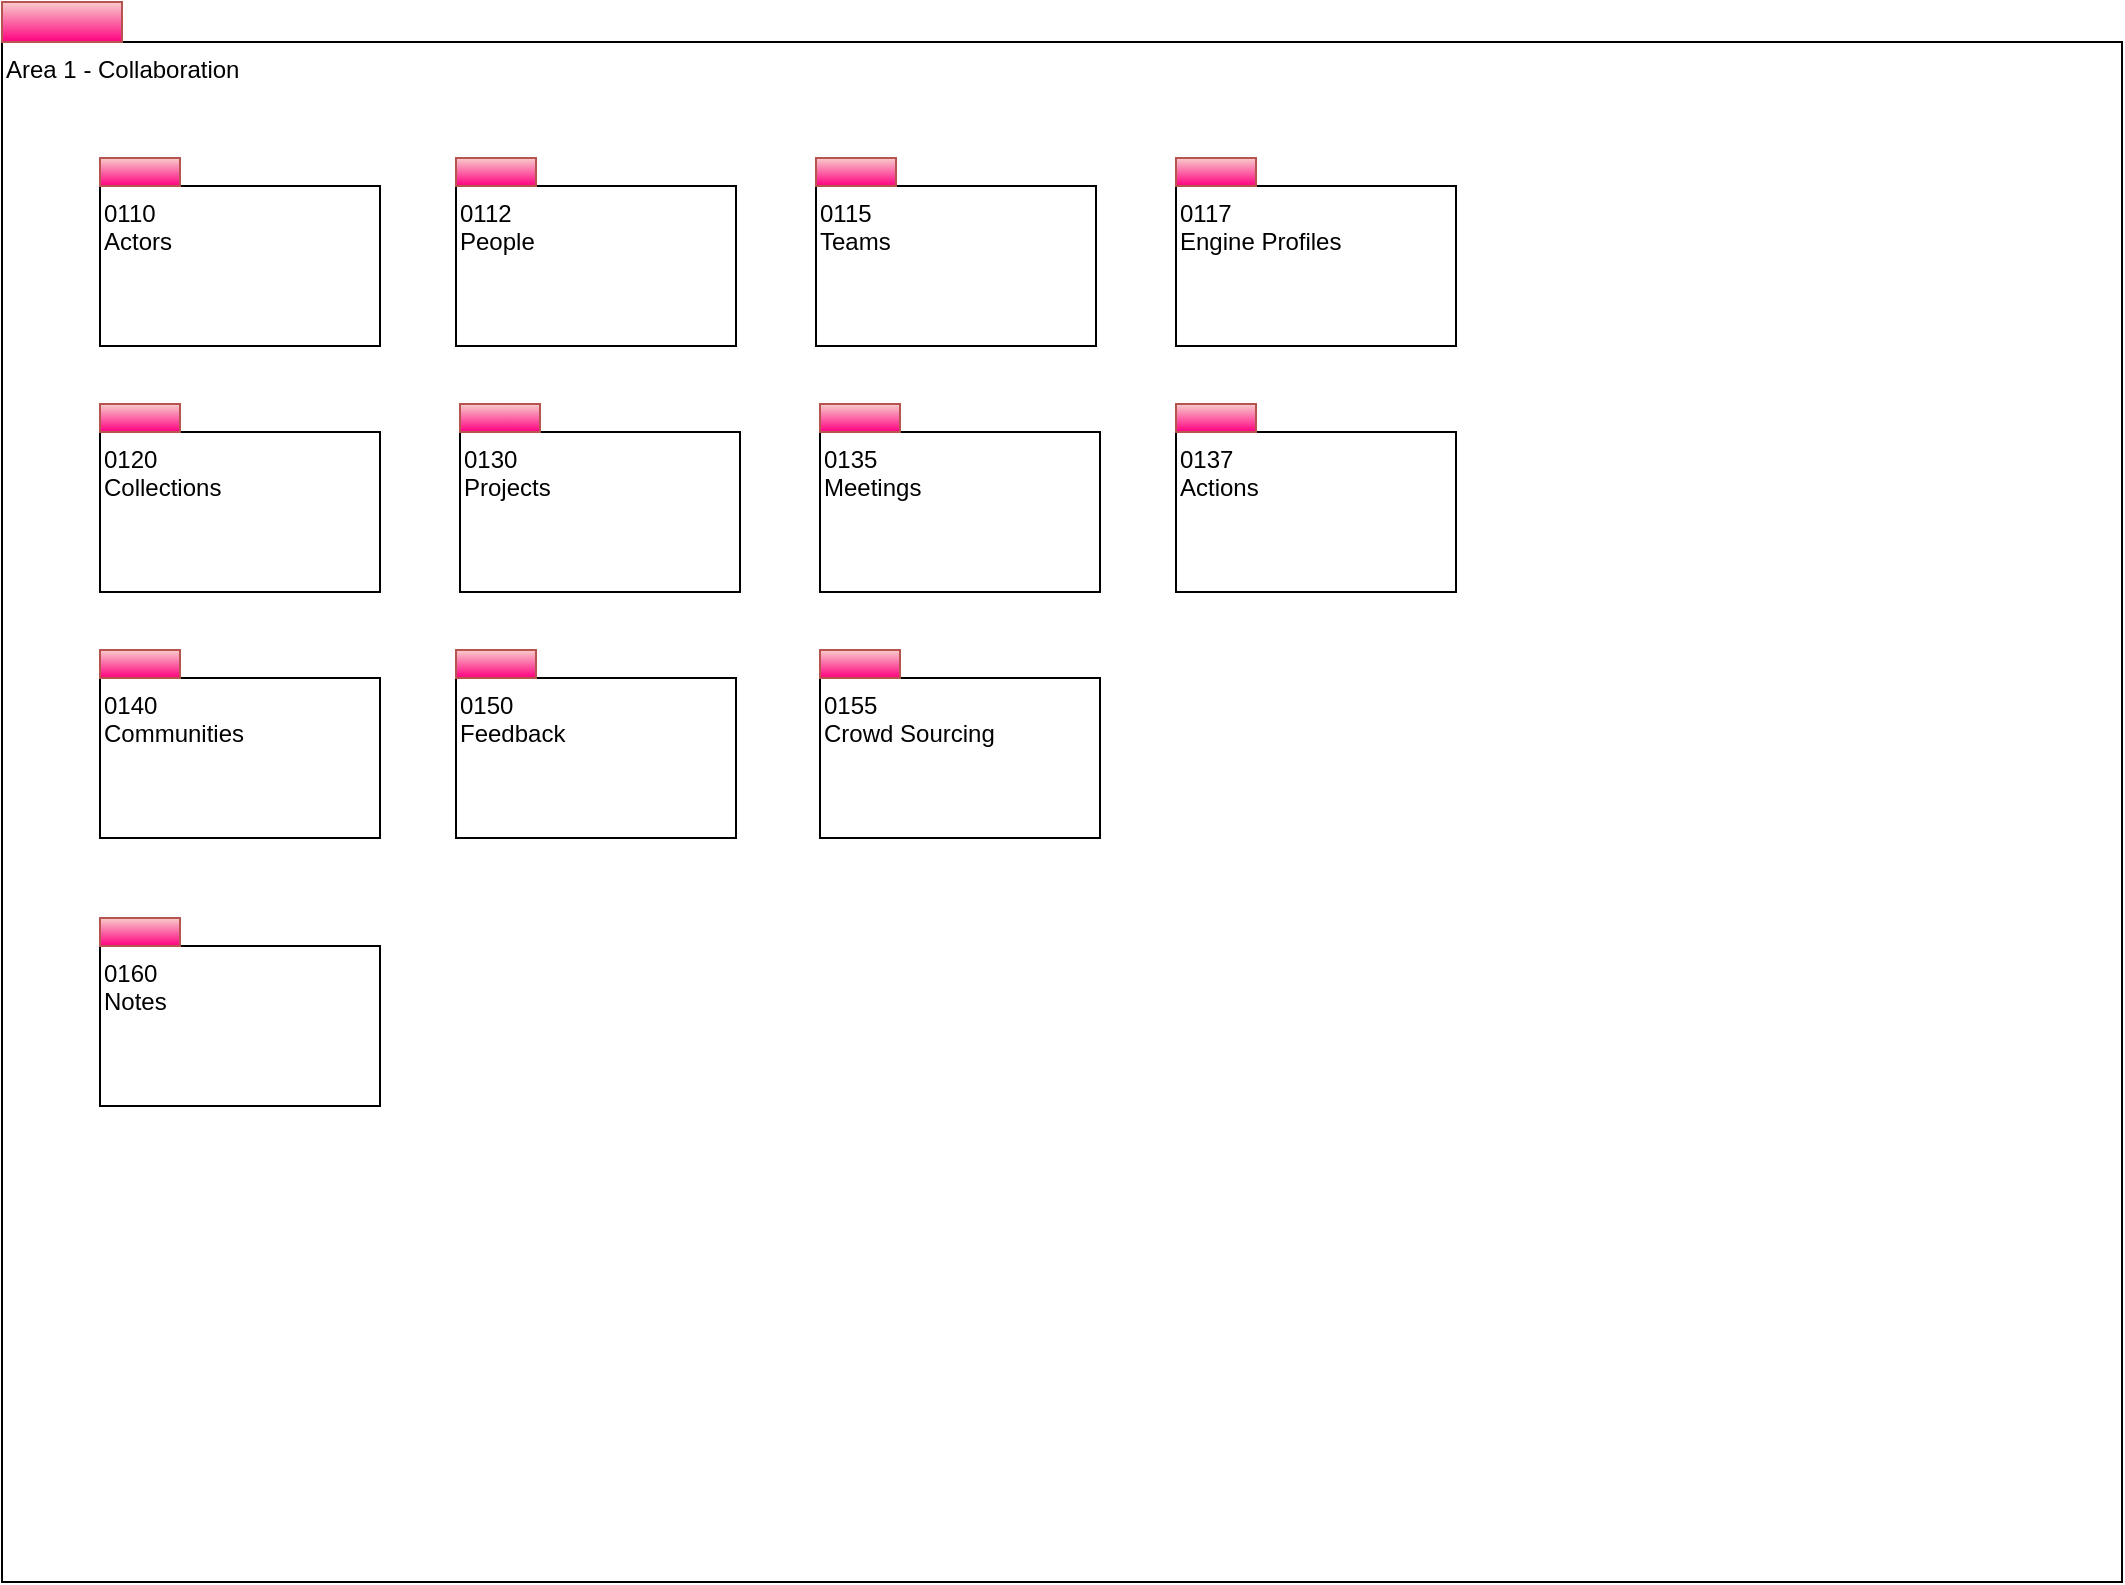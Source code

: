 <mxfile version="13.7.9" type="device" pages="13"><diagram id="eflH_CNRt-ZCJyGqECpk" name="Overview"><mxGraphModel dx="1106" dy="830" grid="1" gridSize="10" guides="1" tooltips="1" connect="1" arrows="1" fold="1" page="1" pageScale="1" pageWidth="1169" pageHeight="827" math="0" shadow="0"><root><mxCell id="0"/><mxCell id="1" parent="0"/><mxCell id="EwORSAdkXITpuq62Y8Pl-2" value="Area 1 - Collaboration" style="rounded=0;whiteSpace=wrap;html=1;align=left;verticalAlign=top;" parent="1" vertex="1"><mxGeometry x="13" y="42" width="1060" height="770" as="geometry"/></mxCell><mxCell id="EwORSAdkXITpuq62Y8Pl-4" value="" style="html=1;strokeColor=#b85450;align=center;fillColor=#f8cecc;gradientColor=#FF0080;" parent="1" vertex="1"><mxGeometry x="13" y="22" width="60" height="20" as="geometry"/></mxCell><mxCell id="EwORSAdkXITpuq62Y8Pl-3" value="0120&lt;br&gt;Collections&lt;br&gt;" style="rounded=0;whiteSpace=wrap;html=1;align=left;verticalAlign=top;" parent="1" vertex="1"><mxGeometry x="62" y="237" width="140" height="80" as="geometry"/></mxCell><mxCell id="EwORSAdkXITpuq62Y8Pl-5" value="" style="html=1;strokeColor=#b85450;align=center;fillColor=#f8cecc;gradientColor=#FF0080;" parent="1" vertex="1"><mxGeometry x="62" y="223" width="40" height="14" as="geometry"/></mxCell><mxCell id="EwORSAdkXITpuq62Y8Pl-6" value="0130&lt;br&gt;Projects&lt;br&gt;" style="rounded=0;whiteSpace=wrap;html=1;align=left;verticalAlign=top;" parent="1" vertex="1"><mxGeometry x="242" y="237" width="140" height="80" as="geometry"/></mxCell><mxCell id="EwORSAdkXITpuq62Y8Pl-9" value="" style="html=1;strokeColor=#b85450;align=center;fillColor=#f8cecc;gradientColor=#FF0080;" parent="1" vertex="1"><mxGeometry x="242" y="223" width="40" height="14" as="geometry"/></mxCell><mxCell id="EwORSAdkXITpuq62Y8Pl-10" value="0135&lt;br&gt;Meetings&lt;br&gt;" style="rounded=0;whiteSpace=wrap;html=1;align=left;verticalAlign=top;" parent="1" vertex="1"><mxGeometry x="422" y="237" width="140" height="80" as="geometry"/></mxCell><mxCell id="EwORSAdkXITpuq62Y8Pl-11" value="" style="html=1;strokeColor=#b85450;align=center;fillColor=#f8cecc;gradientColor=#FF0080;" parent="1" vertex="1"><mxGeometry x="422" y="223" width="40" height="14" as="geometry"/></mxCell><mxCell id="EwORSAdkXITpuq62Y8Pl-12" value="0140&lt;br&gt;Communities&lt;br&gt;" style="rounded=0;whiteSpace=wrap;html=1;align=left;verticalAlign=top;" parent="1" vertex="1"><mxGeometry x="62" y="360" width="140" height="80" as="geometry"/></mxCell><mxCell id="EwORSAdkXITpuq62Y8Pl-13" value="" style="html=1;strokeColor=#b85450;align=center;fillColor=#f8cecc;gradientColor=#FF0080;" parent="1" vertex="1"><mxGeometry x="62" y="346" width="40" height="14" as="geometry"/></mxCell><mxCell id="EwORSAdkXITpuq62Y8Pl-14" value="0150&lt;br&gt;Feedback&lt;br&gt;" style="rounded=0;whiteSpace=wrap;html=1;align=left;verticalAlign=top;" parent="1" vertex="1"><mxGeometry x="240" y="360" width="140" height="80" as="geometry"/></mxCell><mxCell id="EwORSAdkXITpuq62Y8Pl-15" value="" style="html=1;strokeColor=#b85450;align=center;fillColor=#f8cecc;gradientColor=#FF0080;" parent="1" vertex="1"><mxGeometry x="240" y="346" width="40" height="14" as="geometry"/></mxCell><mxCell id="EwORSAdkXITpuq62Y8Pl-16" value="0160&lt;br&gt;Notes&lt;br&gt;" style="rounded=0;whiteSpace=wrap;html=1;align=left;verticalAlign=top;" parent="1" vertex="1"><mxGeometry x="62" y="494" width="140" height="80" as="geometry"/></mxCell><mxCell id="EwORSAdkXITpuq62Y8Pl-17" value="" style="html=1;strokeColor=#b85450;align=center;fillColor=#f8cecc;gradientColor=#FF0080;" parent="1" vertex="1"><mxGeometry x="62" y="480" width="40" height="14" as="geometry"/></mxCell><mxCell id="EwORSAdkXITpuq62Y8Pl-1" value="0110&lt;br&gt;Actors&lt;br&gt;" style="rounded=0;whiteSpace=wrap;html=1;align=left;verticalAlign=top;" parent="1" vertex="1"><mxGeometry x="62" y="114" width="140" height="80" as="geometry"/></mxCell><mxCell id="EwORSAdkXITpuq62Y8Pl-18" value="" style="html=1;strokeColor=#b85450;align=center;fillColor=#f8cecc;gradientColor=#FF0080;" parent="1" vertex="1"><mxGeometry x="62" y="100" width="40" height="14" as="geometry"/></mxCell><mxCell id="EwORSAdkXITpuq62Y8Pl-19" value="0112&lt;br&gt;People&lt;br&gt;" style="rounded=0;whiteSpace=wrap;html=1;align=left;verticalAlign=top;" parent="1" vertex="1"><mxGeometry x="240" y="114" width="140" height="80" as="geometry"/></mxCell><mxCell id="EwORSAdkXITpuq62Y8Pl-20" value="" style="html=1;strokeColor=#b85450;align=center;fillColor=#f8cecc;gradientColor=#FF0080;" parent="1" vertex="1"><mxGeometry x="240" y="100" width="40" height="14" as="geometry"/></mxCell><mxCell id="EwORSAdkXITpuq62Y8Pl-21" value="0115&lt;br&gt;Teams&lt;br&gt;" style="rounded=0;whiteSpace=wrap;html=1;align=left;verticalAlign=top;" parent="1" vertex="1"><mxGeometry x="420" y="114" width="140" height="80" as="geometry"/></mxCell><mxCell id="EwORSAdkXITpuq62Y8Pl-22" value="" style="html=1;strokeColor=#b85450;align=center;fillColor=#f8cecc;gradientColor=#FF0080;" parent="1" vertex="1"><mxGeometry x="420" y="100" width="40" height="14" as="geometry"/></mxCell><mxCell id="EwORSAdkXITpuq62Y8Pl-23" value="0155&lt;br&gt;Crowd Sourcing&lt;br&gt;" style="rounded=0;whiteSpace=wrap;html=1;align=left;verticalAlign=top;" parent="1" vertex="1"><mxGeometry x="422" y="360" width="140" height="80" as="geometry"/></mxCell><mxCell id="EwORSAdkXITpuq62Y8Pl-24" value="" style="html=1;strokeColor=#b85450;align=center;fillColor=#f8cecc;gradientColor=#FF0080;" parent="1" vertex="1"><mxGeometry x="422" y="346" width="40" height="14" as="geometry"/></mxCell><mxCell id="EwORSAdkXITpuq62Y8Pl-7" value="0137&lt;br&gt;Actions&lt;br&gt;" style="rounded=0;whiteSpace=wrap;html=1;align=left;verticalAlign=top;" parent="1" vertex="1"><mxGeometry x="600" y="237" width="140" height="80" as="geometry"/></mxCell><mxCell id="EwORSAdkXITpuq62Y8Pl-8" value="" style="html=1;strokeColor=#b85450;align=center;fillColor=#f8cecc;gradientColor=#FF0080;" parent="1" vertex="1"><mxGeometry x="600" y="223" width="40" height="14" as="geometry"/></mxCell><mxCell id="EwORSAdkXITpuq62Y8Pl-25" value="0117&lt;br&gt;Engine Profiles&lt;br&gt;" style="rounded=0;whiteSpace=wrap;html=1;align=left;verticalAlign=top;" parent="1" vertex="1"><mxGeometry x="600" y="114" width="140" height="80" as="geometry"/></mxCell><mxCell id="EwORSAdkXITpuq62Y8Pl-26" value="" style="html=1;strokeColor=#b85450;align=center;fillColor=#f8cecc;gradientColor=#FF0080;" parent="1" vertex="1"><mxGeometry x="600" y="100" width="40" height="14" as="geometry"/></mxCell></root></mxGraphModel></diagram><diagram name="0110-Actors" id="a-ozVaEfD5Q44UeMTaDp"><mxGraphModel dx="932" dy="625" grid="1" gridSize="10" guides="1" tooltips="1" connect="1" arrows="1" fold="1" page="1" pageScale="1" pageWidth="1169" pageHeight="827" math="0" shadow="0"><root><mxCell id="EwORSAdkXITpuq62Y8Pl-0"/><mxCell id="EwORSAdkXITpuq62Y8Pl-1" parent="EwORSAdkXITpuq62Y8Pl-0"/><mxCell id="EwORSAdkXITpuq62Y8Pl-2" value="0110 - Actors" style="rounded=0;whiteSpace=wrap;html=1;align=left;verticalAlign=top;" parent="EwORSAdkXITpuq62Y8Pl-1" vertex="1"><mxGeometry x="13" y="42" width="1060" height="770" as="geometry"/></mxCell><mxCell id="EwORSAdkXITpuq62Y8Pl-24" style="edgeStyle=orthogonalEdgeStyle;rounded=0;html=1;exitX=1;exitY=0.5;entryX=0;entryY=0.5;endArrow=none;endFill=0;jettySize=auto;orthogonalLoop=1;" parent="EwORSAdkXITpuq62Y8Pl-1" source="EwORSAdkXITpuq62Y8Pl-3" target="EwORSAdkXITpuq62Y8Pl-21" edge="1"><mxGeometry relative="1" as="geometry"/></mxCell><mxCell id="EwORSAdkXITpuq62Y8Pl-3" value="«entity»&lt;br&gt;&lt;b&gt;ActorProfile&lt;/b&gt;" style="html=1;strokeColor=#b85450;align=center;fillColor=#f8cecc;gradientColor=#FF0080;" parent="EwORSAdkXITpuq62Y8Pl-1" vertex="1"><mxGeometry x="277.5" y="243" width="230" height="50" as="geometry"/></mxCell><mxCell id="EwORSAdkXITpuq62Y8Pl-4" value="" style="html=1;strokeColor=#b85450;align=center;fillColor=#f8cecc;gradientColor=#FF0080;" parent="EwORSAdkXITpuq62Y8Pl-1" vertex="1"><mxGeometry x="13" y="22" width="60" height="20" as="geometry"/></mxCell><mxCell id="EwORSAdkXITpuq62Y8Pl-13" style="edgeStyle=orthogonalEdgeStyle;rounded=0;html=1;exitX=0.5;exitY=1;endArrow=none;endFill=0;jettySize=auto;orthogonalLoop=1;" parent="EwORSAdkXITpuq62Y8Pl-1" source="EwORSAdkXITpuq62Y8Pl-5" target="EwORSAdkXITpuq62Y8Pl-11" edge="1"><mxGeometry relative="1" as="geometry"/></mxCell><mxCell id="EwORSAdkXITpuq62Y8Pl-5" value="name : string&lt;br&gt;description : string&lt;br&gt;" style="rounded=0;whiteSpace=wrap;html=1;align=left;" parent="EwORSAdkXITpuq62Y8Pl-1" vertex="1"><mxGeometry x="277.5" y="293" width="230" height="50" as="geometry"/></mxCell><mxCell id="EwORSAdkXITpuq62Y8Pl-9" style="edgeStyle=orthogonalEdgeStyle;rounded=0;html=1;exitX=0;exitY=0.5;entryX=0.5;entryY=0;jettySize=auto;orthogonalLoop=1;endArrow=none;endFill=0;" parent="EwORSAdkXITpuq62Y8Pl-1" source="EwORSAdkXITpuq62Y8Pl-7" target="EwORSAdkXITpuq62Y8Pl-3" edge="1"><mxGeometry relative="1" as="geometry"/></mxCell><mxCell id="EwORSAdkXITpuq62Y8Pl-7" value="" style="triangle;whiteSpace=wrap;html=1;strokeColor=#000000;gradientColor=#ffffff;align=center;rotation=-90;" parent="EwORSAdkXITpuq62Y8Pl-1" vertex="1"><mxGeometry x="551.5" y="150" width="17" height="21" as="geometry"/></mxCell><mxCell id="EwORSAdkXITpuq62Y8Pl-8" value="«entity»&lt;br&gt;&lt;b&gt;Referenceable&lt;/b&gt;" style="html=1;strokeColor=#d6b656;align=center;fillColor=#fff2cc;gradientColor=#ffd966;" parent="EwORSAdkXITpuq62Y8Pl-1" vertex="1"><mxGeometry x="480" y="100" width="160" height="50" as="geometry"/></mxCell><mxCell id="EwORSAdkXITpuq62Y8Pl-6" value="«enumeration»&lt;br&gt;&lt;span&gt;&lt;b&gt;ContactMethodType&lt;/b&gt;&lt;/span&gt;&lt;br&gt;" style="html=1;strokeColor=#b85450;align=center;fillColor=#f8cecc;gradientColor=#FF0080;" parent="EwORSAdkXITpuq62Y8Pl-1" vertex="1"><mxGeometry x="287.5" y="593" width="210" height="50" as="geometry"/></mxCell><mxCell id="EwORSAdkXITpuq62Y8Pl-10" value="&lt;div style=&quot;text-align: left&quot;&gt;EMAIL = 0&lt;/div&gt;&lt;div style=&quot;text-align: left&quot;&gt;PHONE = 1&lt;/div&gt;&lt;div style=&quot;text-align: left&quot;&gt;CHAT = 2&lt;/div&gt;&lt;div style=&quot;text-align: left&quot;&gt;PROFILE = 3&lt;/div&gt;&lt;div style=&quot;text-align: left&quot;&gt;ACCOUNT = 4&lt;/div&gt;&lt;div style=&quot;text-align: left&quot;&gt;OTHER = 99&lt;/div&gt;" style="rounded=0;whiteSpace=wrap;html=1;strokeColor=#000000;gradientColor=#ffffff;align=left;" parent="EwORSAdkXITpuq62Y8Pl-1" vertex="1"><mxGeometry x="287.5" y="644" width="210" height="100" as="geometry"/></mxCell><mxCell id="EwORSAdkXITpuq62Y8Pl-11" value="«entity»&lt;br&gt;&lt;b&gt;ContactDetails&lt;/b&gt;" style="html=1;strokeColor=#b85450;align=center;fillColor=#f8cecc;gradientColor=#FF0080;" parent="EwORSAdkXITpuq62Y8Pl-1" vertex="1"><mxGeometry x="277.5" y="463" width="230" height="50" as="geometry"/></mxCell><mxCell id="EwORSAdkXITpuq62Y8Pl-12" value="contactMethodType : ContactMethodType&lt;br&gt;contactMethodService : string&lt;br&gt;contactMethodValue : string&lt;br&gt;" style="rounded=0;whiteSpace=wrap;html=1;align=left;" parent="EwORSAdkXITpuq62Y8Pl-1" vertex="1"><mxGeometry x="277.5" y="513" width="230" height="60" as="geometry"/></mxCell><mxCell id="EwORSAdkXITpuq62Y8Pl-14" style="edgeStyle=orthogonalEdgeStyle;rounded=0;html=1;exitX=1;exitY=0.5;endArrow=none;endFill=0;jettySize=auto;orthogonalLoop=1;dashed=1;" parent="EwORSAdkXITpuq62Y8Pl-1" source="EwORSAdkXITpuq62Y8Pl-15" edge="1"><mxGeometry relative="1" as="geometry"><mxPoint x="392.5" y="387.5" as="targetPoint"/></mxGeometry></mxCell><mxCell id="EwORSAdkXITpuq62Y8Pl-15" value="«relationship»&lt;br&gt;&lt;b&gt;ContactThrough&lt;/b&gt;" style="html=1;strokeColor=#b85450;align=center;fillColor=#f8cecc;gradientColor=#FF0080;" parent="EwORSAdkXITpuq62Y8Pl-1" vertex="1"><mxGeometry x="102.5" y="362.5" width="210" height="50" as="geometry"/></mxCell><mxCell id="EwORSAdkXITpuq62Y8Pl-16" value="" style="rounded=0;whiteSpace=wrap;html=1;strokeColor=#000000;gradientColor=#ffffff;align=left;" parent="EwORSAdkXITpuq62Y8Pl-1" vertex="1"><mxGeometry x="102.5" y="413" width="210" height="21" as="geometry"/></mxCell><mxCell id="EwORSAdkXITpuq62Y8Pl-17" value="*" style="text;html=1;resizable=0;points=[];autosize=1;align=center;verticalAlign=top;spacingTop=-4;" parent="EwORSAdkXITpuq62Y8Pl-1" vertex="1"><mxGeometry x="372.5" y="343" width="20" height="20" as="geometry"/></mxCell><mxCell id="EwORSAdkXITpuq62Y8Pl-18" value="*" style="text;html=1;resizable=0;points=[];autosize=1;align=center;verticalAlign=top;spacingTop=-4;" parent="EwORSAdkXITpuq62Y8Pl-1" vertex="1"><mxGeometry x="372.5" y="443" width="20" height="20" as="geometry"/></mxCell><mxCell id="EwORSAdkXITpuq62Y8Pl-19" value="contacts" style="text;html=1;resizable=0;points=[];autosize=1;align=center;verticalAlign=top;spacingTop=-4;" parent="EwORSAdkXITpuq62Y8Pl-1" vertex="1"><mxGeometry x="392.5" y="343" width="60" height="20" as="geometry"/></mxCell><mxCell id="EwORSAdkXITpuq62Y8Pl-20" value="contactDetails" style="text;html=1;resizable=0;points=[];autosize=1;align=center;verticalAlign=top;spacingTop=-4;" parent="EwORSAdkXITpuq62Y8Pl-1" vertex="1"><mxGeometry x="393.5" y="442" width="90" height="20" as="geometry"/></mxCell><mxCell id="EwORSAdkXITpuq62Y8Pl-21" value="«entity»&lt;br&gt;&lt;b&gt;UserIdentity&lt;/b&gt;" style="html=1;strokeColor=#b85450;align=center;fillColor=#f8cecc;gradientColor=#FF0080;" parent="EwORSAdkXITpuq62Y8Pl-1" vertex="1"><mxGeometry x="675" y="243" width="230" height="50" as="geometry"/></mxCell><mxCell id="EwORSAdkXITpuq62Y8Pl-22" value="" style="rounded=0;whiteSpace=wrap;html=1;align=left;" parent="EwORSAdkXITpuq62Y8Pl-1" vertex="1"><mxGeometry x="675" y="293" width="230" height="27" as="geometry"/></mxCell><mxCell id="EwORSAdkXITpuq62Y8Pl-23" style="edgeStyle=orthogonalEdgeStyle;rounded=0;html=1;exitX=0;exitY=0.5;jettySize=auto;orthogonalLoop=1;endArrow=none;endFill=0;" parent="EwORSAdkXITpuq62Y8Pl-1" source="EwORSAdkXITpuq62Y8Pl-7" target="EwORSAdkXITpuq62Y8Pl-21" edge="1"><mxGeometry relative="1" as="geometry"><mxPoint x="570" y="179" as="sourcePoint"/><mxPoint x="403" y="253" as="targetPoint"/></mxGeometry></mxCell><mxCell id="EwORSAdkXITpuq62Y8Pl-27" style="edgeStyle=orthogonalEdgeStyle;rounded=0;html=1;exitX=0;exitY=0.5;endArrow=none;endFill=0;jettySize=auto;orthogonalLoop=1;dashed=1;" parent="EwORSAdkXITpuq62Y8Pl-1" source="EwORSAdkXITpuq62Y8Pl-25" edge="1"><mxGeometry relative="1" as="geometry"><mxPoint x="590" y="270" as="targetPoint"/></mxGeometry></mxCell><mxCell id="EwORSAdkXITpuq62Y8Pl-25" value="«relationship»&lt;br&gt;&lt;b&gt;ProfileIdentity&lt;/b&gt;" style="html=1;strokeColor=#b85450;align=center;fillColor=#f8cecc;gradientColor=#FF0080;" parent="EwORSAdkXITpuq62Y8Pl-1" vertex="1"><mxGeometry x="670" y="426.5" width="210" height="50" as="geometry"/></mxCell><mxCell id="EwORSAdkXITpuq62Y8Pl-26" value="" style="rounded=0;whiteSpace=wrap;html=1;strokeColor=#000000;gradientColor=#ffffff;align=left;" parent="EwORSAdkXITpuq62Y8Pl-1" vertex="1"><mxGeometry x="670" y="477" width="210" height="23" as="geometry"/></mxCell><mxCell id="EwORSAdkXITpuq62Y8Pl-28" value="*" style="text;html=1;resizable=0;points=[];autosize=1;align=center;verticalAlign=top;spacingTop=-4;" parent="EwORSAdkXITpuq62Y8Pl-1" vertex="1"><mxGeometry x="655" y="248" width="20" height="20" as="geometry"/></mxCell><mxCell id="EwORSAdkXITpuq62Y8Pl-29" value="0..1" style="text;html=1;resizable=0;points=[];autosize=1;align=center;verticalAlign=top;spacingTop=-4;" parent="EwORSAdkXITpuq62Y8Pl-1" vertex="1"><mxGeometry x="507.5" y="248" width="40" height="20" as="geometry"/></mxCell><mxCell id="EwORSAdkXITpuq62Y8Pl-30" value="userIdentities" style="text;html=1;resizable=0;points=[];autosize=1;align=center;verticalAlign=top;spacingTop=-4;" parent="EwORSAdkXITpuq62Y8Pl-1" vertex="1"><mxGeometry x="591" y="269" width="90" height="20" as="geometry"/></mxCell><mxCell id="EwORSAdkXITpuq62Y8Pl-31" value="profile" style="text;html=1;resizable=0;points=[];autosize=1;align=left;verticalAlign=top;spacingTop=-4;" parent="EwORSAdkXITpuq62Y8Pl-1" vertex="1"><mxGeometry x="507.5" y="268" width="50" height="20" as="geometry"/></mxCell></root></mxGraphModel></diagram><diagram name="0112-People" id="bZ1iW4Hg5xd-fD3O18ET"><mxGraphModel dx="932" dy="625" grid="1" gridSize="10" guides="1" tooltips="1" connect="1" arrows="1" fold="1" page="1" pageScale="1" pageWidth="1169" pageHeight="827" math="0" shadow="0"><root><mxCell id="EwORSAdkXITpuq62Y8Pl-0"/><mxCell id="EwORSAdkXITpuq62Y8Pl-1" parent="EwORSAdkXITpuq62Y8Pl-0"/><mxCell id="EwORSAdkXITpuq62Y8Pl-2" value="0112 - People" style="rounded=0;whiteSpace=wrap;html=1;align=left;verticalAlign=top;" parent="EwORSAdkXITpuq62Y8Pl-1" vertex="1"><mxGeometry x="13" y="42" width="1060" height="770" as="geometry"/></mxCell><mxCell id="EwORSAdkXITpuq62Y8Pl-9" style="edgeStyle=orthogonalEdgeStyle;rounded=0;html=1;exitX=0;exitY=0.25;entryX=0;entryY=0.75;endArrow=none;endFill=0;jettySize=auto;orthogonalLoop=1;" parent="EwORSAdkXITpuq62Y8Pl-1" source="EwORSAdkXITpuq62Y8Pl-3" target="EwORSAdkXITpuq62Y8Pl-6" edge="1"><mxGeometry relative="1" as="geometry"/></mxCell><mxCell id="Kp2O_xdUD2g_QmUZtmHb-2" style="edgeStyle=orthogonalEdgeStyle;rounded=0;html=1;exitX=1;exitY=0.5;jettySize=auto;orthogonalLoop=1;endArrow=none;endFill=0;" parent="EwORSAdkXITpuq62Y8Pl-1" source="EwORSAdkXITpuq62Y8Pl-3" target="Kp2O_xdUD2g_QmUZtmHb-0" edge="1"><mxGeometry relative="1" as="geometry"/></mxCell><mxCell id="EwORSAdkXITpuq62Y8Pl-3" value="«entity»&lt;br&gt;&lt;b&gt;Person&lt;/b&gt;" style="html=1;strokeColor=#b85450;align=center;fillColor=#f8cecc;gradientColor=#FF0080;" parent="EwORSAdkXITpuq62Y8Pl-1" vertex="1"><mxGeometry x="380" y="280" width="230" height="50" as="geometry"/></mxCell><mxCell id="EwORSAdkXITpuq62Y8Pl-4" value="" style="html=1;strokeColor=#b85450;align=center;fillColor=#f8cecc;gradientColor=#FF0080;" parent="EwORSAdkXITpuq62Y8Pl-1" vertex="1"><mxGeometry x="13" y="22" width="60" height="20" as="geometry"/></mxCell><mxCell id="EwORSAdkXITpuq62Y8Pl-5" style="edgeStyle=orthogonalEdgeStyle;rounded=0;html=1;exitX=0.5;exitY=1;endArrow=none;endFill=0;jettySize=auto;orthogonalLoop=1;" parent="EwORSAdkXITpuq62Y8Pl-1" source="EwORSAdkXITpuq62Y8Pl-6" target="EwORSAdkXITpuq62Y8Pl-12" edge="1"><mxGeometry relative="1" as="geometry"/></mxCell><mxCell id="EwORSAdkXITpuq62Y8Pl-6" value="fullName : string&lt;br&gt;jobTitle : string&lt;br&gt;" style="rounded=0;whiteSpace=wrap;html=1;align=left;" parent="EwORSAdkXITpuq62Y8Pl-1" vertex="1"><mxGeometry x="380" y="330" width="230" height="50" as="geometry"/></mxCell><mxCell id="EwORSAdkXITpuq62Y8Pl-7" style="edgeStyle=orthogonalEdgeStyle;rounded=0;html=1;exitX=0;exitY=0.5;entryX=0.5;entryY=0;jettySize=auto;orthogonalLoop=1;endArrow=none;endFill=0;" parent="EwORSAdkXITpuq62Y8Pl-1" source="EwORSAdkXITpuq62Y8Pl-8" target="EwORSAdkXITpuq62Y8Pl-3" edge="1"><mxGeometry relative="1" as="geometry"/></mxCell><mxCell id="EwORSAdkXITpuq62Y8Pl-8" value="" style="triangle;whiteSpace=wrap;html=1;strokeColor=#000000;gradientColor=#ffffff;align=center;rotation=-90;" parent="EwORSAdkXITpuq62Y8Pl-1" vertex="1"><mxGeometry x="486.5" y="217" width="17" height="21" as="geometry"/></mxCell><mxCell id="EwORSAdkXITpuq62Y8Pl-12" value="«entity»&lt;br&gt;&lt;b&gt;PersonRole&lt;/b&gt;" style="html=1;strokeColor=#b85450;align=center;fillColor=#f8cecc;gradientColor=#FF0080;" parent="EwORSAdkXITpuq62Y8Pl-1" vertex="1"><mxGeometry x="380" y="590" width="230" height="50" as="geometry"/></mxCell><mxCell id="EwORSAdkXITpuq62Y8Pl-13" value="name : string&lt;br&gt;description : string&lt;br&gt;scope : string&lt;br&gt;headCount : int" style="rounded=0;whiteSpace=wrap;html=1;align=left;" parent="EwORSAdkXITpuq62Y8Pl-1" vertex="1"><mxGeometry x="380" y="640" width="230" height="70" as="geometry"/></mxCell><mxCell id="EwORSAdkXITpuq62Y8Pl-14" style="edgeStyle=orthogonalEdgeStyle;rounded=0;html=1;endArrow=none;endFill=0;jettySize=auto;orthogonalLoop=1;dashed=1;entryX=0.408;entryY=1.15;entryPerimeter=0;" parent="EwORSAdkXITpuq62Y8Pl-1" source="EwORSAdkXITpuq62Y8Pl-15" target="Kp2O_xdUD2g_QmUZtmHb-3" edge="1"><mxGeometry relative="1" as="geometry"><mxPoint x="495" y="424.5" as="targetPoint"/></mxGeometry></mxCell><mxCell id="EwORSAdkXITpuq62Y8Pl-15" value="«relationship»&lt;br&gt;&lt;b&gt;PersonalContribution&lt;/b&gt;" style="html=1;strokeColor=#b85450;align=center;fillColor=#f8cecc;gradientColor=#FF0080;" parent="EwORSAdkXITpuq62Y8Pl-1" vertex="1"><mxGeometry x="645" y="399.5" width="210" height="50" as="geometry"/></mxCell><mxCell id="EwORSAdkXITpuq62Y8Pl-16" value="" style="rounded=0;whiteSpace=wrap;html=1;strokeColor=#000000;gradientColor=#ffffff;align=left;" parent="EwORSAdkXITpuq62Y8Pl-1" vertex="1"><mxGeometry x="645" y="449.5" width="210" height="31" as="geometry"/></mxCell><mxCell id="EwORSAdkXITpuq62Y8Pl-17" value="*" style="text;html=1;resizable=0;points=[];autosize=1;align=center;verticalAlign=top;spacingTop=-4;" parent="EwORSAdkXITpuq62Y8Pl-1" vertex="1"><mxGeometry x="475" y="390" width="20" height="20" as="geometry"/></mxCell><mxCell id="EwORSAdkXITpuq62Y8Pl-18" value="*" style="text;html=1;resizable=0;points=[];autosize=1;align=center;verticalAlign=top;spacingTop=-4;" parent="EwORSAdkXITpuq62Y8Pl-1" vertex="1"><mxGeometry x="475" y="570" width="20" height="20" as="geometry"/></mxCell><mxCell id="EwORSAdkXITpuq62Y8Pl-19" value="rolePerformers" style="text;html=1;resizable=0;points=[];autosize=1;align=center;verticalAlign=top;spacingTop=-4;" parent="EwORSAdkXITpuq62Y8Pl-1" vertex="1"><mxGeometry x="495" y="389.5" width="90" height="20" as="geometry"/></mxCell><mxCell id="EwORSAdkXITpuq62Y8Pl-20" value="performsRoles" style="text;html=1;resizable=0;points=[];autosize=1;align=center;verticalAlign=top;spacingTop=-4;" parent="EwORSAdkXITpuq62Y8Pl-1" vertex="1"><mxGeometry x="496" y="568" width="90" height="20" as="geometry"/></mxCell><mxCell id="EwORSAdkXITpuq62Y8Pl-21" value="«entity»&lt;br&gt;&lt;b&gt;ActorProfile&lt;/b&gt;" style="html=1;strokeColor=#b85450;align=center;fillColor=#f8cecc;gradientColor=#FF0080;" parent="EwORSAdkXITpuq62Y8Pl-1" vertex="1"><mxGeometry x="380" y="167" width="230" height="50" as="geometry"/></mxCell><mxCell id="EwORSAdkXITpuq62Y8Pl-10" style="edgeStyle=orthogonalEdgeStyle;rounded=0;html=1;endArrow=none;endFill=0;jettySize=auto;orthogonalLoop=1;dashed=1;" parent="EwORSAdkXITpuq62Y8Pl-1" source="EwORSAdkXITpuq62Y8Pl-11" edge="1"><mxGeometry relative="1" as="geometry"><mxPoint x="357" y="330" as="targetPoint"/></mxGeometry></mxCell><mxCell id="EwORSAdkXITpuq62Y8Pl-11" value="«relationship»&lt;br&gt;&lt;b&gt;Peer&lt;/b&gt;" style="html=1;strokeColor=#b85450;align=center;fillColor=#f8cecc;gradientColor=#FF0080;" parent="EwORSAdkXITpuq62Y8Pl-1" vertex="1"><mxGeometry x="50" y="305" width="210" height="50" as="geometry"/></mxCell><mxCell id="EwORSAdkXITpuq62Y8Pl-22" value="" style="rounded=0;whiteSpace=wrap;html=1;strokeColor=#000000;gradientColor=#ffffff;align=left;" parent="EwORSAdkXITpuq62Y8Pl-1" vertex="1"><mxGeometry x="50" y="355" width="210" height="31" as="geometry"/></mxCell><mxCell id="EwORSAdkXITpuq62Y8Pl-24" value="*" style="text;html=1;resizable=0;points=[];autosize=1;align=center;verticalAlign=top;spacingTop=-4;" parent="EwORSAdkXITpuq62Y8Pl-1" vertex="1"><mxGeometry x="360" y="295" width="20" height="20" as="geometry"/></mxCell><mxCell id="EwORSAdkXITpuq62Y8Pl-25" value="*" style="text;html=1;resizable=0;points=[];autosize=1;align=center;verticalAlign=top;spacingTop=-4;" parent="EwORSAdkXITpuq62Y8Pl-1" vertex="1"><mxGeometry x="360" y="355" width="20" height="20" as="geometry"/></mxCell><mxCell id="EwORSAdkXITpuq62Y8Pl-26" value="myPeers" style="text;html=1;resizable=0;points=[];autosize=1;align=center;verticalAlign=top;spacingTop=-4;" parent="EwORSAdkXITpuq62Y8Pl-1" vertex="1"><mxGeometry x="316" y="275" width="60" height="20" as="geometry"/></mxCell><mxCell id="EwORSAdkXITpuq62Y8Pl-27" value="myFollowers" style="text;html=1;resizable=0;points=[];autosize=1;align=center;verticalAlign=top;spacingTop=-4;" parent="EwORSAdkXITpuq62Y8Pl-1" vertex="1"><mxGeometry x="300" y="375" width="80" height="20" as="geometry"/></mxCell><mxCell id="EwORSAdkXITpuq62Y8Pl-23" style="edgeStyle=orthogonalEdgeStyle;rounded=0;html=1;exitX=0;exitY=0.5;entryX=0;entryY=0.5;jettySize=auto;orthogonalLoop=1;endArrow=none;endFill=0;" parent="EwORSAdkXITpuq62Y8Pl-1" source="EwORSAdkXITpuq62Y8Pl-28" target="EwORSAdkXITpuq62Y8Pl-12" edge="1"><mxGeometry relative="1" as="geometry"><mxPoint x="275" y="624.5" as="targetPoint"/><mxPoint x="275" y="581" as="sourcePoint"/></mxGeometry></mxCell><mxCell id="EwORSAdkXITpuq62Y8Pl-28" value="" style="triangle;whiteSpace=wrap;html=1;strokeColor=#000000;gradientColor=#ffffff;align=center;rotation=-90;" parent="EwORSAdkXITpuq62Y8Pl-1" vertex="1"><mxGeometry x="266.5" y="525.5" width="17" height="21" as="geometry"/></mxCell><mxCell id="EwORSAdkXITpuq62Y8Pl-29" value="«entity»&lt;br&gt;&lt;b&gt;Referenceable&lt;/b&gt;" style="html=1;strokeColor=#d6b656;align=center;fillColor=#fff2cc;gradientColor=#ffd966;" parent="EwORSAdkXITpuq62Y8Pl-1" vertex="1"><mxGeometry x="195" y="475.5" width="160" height="50" as="geometry"/></mxCell><mxCell id="Kp2O_xdUD2g_QmUZtmHb-0" value="«entity»&lt;br&gt;&lt;b&gt;ContributionRecord&lt;/b&gt;&lt;br&gt;" style="html=1;strokeColor=#b85450;align=center;fillColor=#f8cecc;gradientColor=#FF0080;" parent="EwORSAdkXITpuq62Y8Pl-1" vertex="1"><mxGeometry x="790" y="280" width="230" height="50" as="geometry"/></mxCell><mxCell id="Kp2O_xdUD2g_QmUZtmHb-1" value="karmaPoints : long&lt;br&gt;" style="rounded=0;whiteSpace=wrap;html=1;align=left;" parent="EwORSAdkXITpuq62Y8Pl-1" vertex="1"><mxGeometry x="790" y="330" width="230" height="30" as="geometry"/></mxCell><mxCell id="Kp2O_xdUD2g_QmUZtmHb-3" value="contributionRecord" style="text;html=1;resizable=0;points=[];autosize=1;align=center;verticalAlign=top;spacingTop=-4;" parent="EwORSAdkXITpuq62Y8Pl-1" vertex="1"><mxGeometry x="673" y="282" width="120" height="20" as="geometry"/></mxCell><mxCell id="Kp2O_xdUD2g_QmUZtmHb-4" value="contributor" style="text;html=1;resizable=0;points=[];autosize=1;align=center;verticalAlign=top;spacingTop=-4;" parent="EwORSAdkXITpuq62Y8Pl-1" vertex="1"><mxGeometry x="610" y="310" width="70" height="20" as="geometry"/></mxCell><mxCell id="Kp2O_xdUD2g_QmUZtmHb-5" value="0..1" style="text;html=1;resizable=0;points=[];autosize=1;align=center;verticalAlign=top;spacingTop=-4;" parent="EwORSAdkXITpuq62Y8Pl-1" vertex="1"><mxGeometry x="760" y="310" width="40" height="20" as="geometry"/></mxCell><mxCell id="Kp2O_xdUD2g_QmUZtmHb-6" value="0..1" style="text;html=1;resizable=0;points=[];autosize=1;align=center;verticalAlign=top;spacingTop=-4;" parent="EwORSAdkXITpuq62Y8Pl-1" vertex="1"><mxGeometry x="612" y="280" width="40" height="20" as="geometry"/></mxCell><mxCell id="Kp2O_xdUD2g_QmUZtmHb-7" style="edgeStyle=orthogonalEdgeStyle;rounded=0;html=1;exitX=0;exitY=0.5;endArrow=none;endFill=0;jettySize=auto;orthogonalLoop=1;dashed=1;" parent="EwORSAdkXITpuq62Y8Pl-1" source="Kp2O_xdUD2g_QmUZtmHb-8" edge="1"><mxGeometry relative="1" as="geometry"><mxPoint x="495" y="527" as="targetPoint"/></mxGeometry></mxCell><mxCell id="Kp2O_xdUD2g_QmUZtmHb-8" value="«relationship»&lt;br&gt;&lt;b&gt;PersonRoleAppointment&lt;/b&gt;" style="html=1;strokeColor=#b85450;align=center;fillColor=#f8cecc;gradientColor=#FF0080;" parent="EwORSAdkXITpuq62Y8Pl-1" vertex="1"><mxGeometry x="645" y="502" width="210" height="50" as="geometry"/></mxCell><mxCell id="Kp2O_xdUD2g_QmUZtmHb-9" value="" style="rounded=0;whiteSpace=wrap;html=1;strokeColor=#000000;gradientColor=#ffffff;align=left;" parent="EwORSAdkXITpuq62Y8Pl-1" vertex="1"><mxGeometry x="645" y="552" width="210" height="31" as="geometry"/></mxCell><mxCell id="Kp2O_xdUD2g_QmUZtmHb-10" style="edgeStyle=orthogonalEdgeStyle;rounded=0;html=1;exitX=0;exitY=0.5;entryX=0.5;entryY=0;jettySize=auto;orthogonalLoop=1;endArrow=none;endFill=0;" parent="EwORSAdkXITpuq62Y8Pl-1" source="Kp2O_xdUD2g_QmUZtmHb-11" target="Kp2O_xdUD2g_QmUZtmHb-0" edge="1"><mxGeometry relative="1" as="geometry"><mxPoint x="997.5" y="280" as="targetPoint"/><mxPoint x="892.5" y="246" as="sourcePoint"/></mxGeometry></mxCell><mxCell id="Kp2O_xdUD2g_QmUZtmHb-11" value="" style="triangle;whiteSpace=wrap;html=1;strokeColor=#000000;gradientColor=#ffffff;align=center;rotation=-90;" parent="EwORSAdkXITpuq62Y8Pl-1" vertex="1"><mxGeometry x="896" y="229.5" width="17" height="21" as="geometry"/></mxCell><mxCell id="Kp2O_xdUD2g_QmUZtmHb-12" value="«entity»&lt;br&gt;&lt;b&gt;Referenceable&lt;/b&gt;" style="html=1;strokeColor=#d6b656;align=center;fillColor=#fff2cc;gradientColor=#ffd966;" parent="EwORSAdkXITpuq62Y8Pl-1" vertex="1"><mxGeometry x="824.5" y="179.5" width="160" height="50" as="geometry"/></mxCell></root></mxGraphModel></diagram><diagram name="0115-Teams" id="iNgqPwnPQl6TyeDuT8uY"><mxGraphModel dx="932" dy="625" grid="1" gridSize="10" guides="1" tooltips="1" connect="1" arrows="1" fold="1" page="1" pageScale="1" pageWidth="1169" pageHeight="827" math="0" shadow="0"><root><mxCell id="EwORSAdkXITpuq62Y8Pl-0"/><mxCell id="EwORSAdkXITpuq62Y8Pl-1" parent="EwORSAdkXITpuq62Y8Pl-0"/><mxCell id="EwORSAdkXITpuq62Y8Pl-2" value="0115 - Teams" style="rounded=0;whiteSpace=wrap;html=1;align=left;verticalAlign=top;" parent="EwORSAdkXITpuq62Y8Pl-1" vertex="1"><mxGeometry x="13" y="42" width="1060" height="770" as="geometry"/></mxCell><mxCell id="EwORSAdkXITpuq62Y8Pl-3" style="edgeStyle=orthogonalEdgeStyle;rounded=0;html=1;exitX=0;exitY=0.25;entryX=0;entryY=0.75;endArrow=none;endFill=0;jettySize=auto;orthogonalLoop=1;" parent="EwORSAdkXITpuq62Y8Pl-1" source="EwORSAdkXITpuq62Y8Pl-4" target="EwORSAdkXITpuq62Y8Pl-7" edge="1"><mxGeometry relative="1" as="geometry"/></mxCell><mxCell id="EwORSAdkXITpuq62Y8Pl-4" value="«entity»&lt;br&gt;&lt;b&gt;Team&lt;/b&gt;" style="html=1;strokeColor=#b85450;align=center;fillColor=#f8cecc;gradientColor=#FF0080;" parent="EwORSAdkXITpuq62Y8Pl-1" vertex="1"><mxGeometry x="382" y="280" width="230" height="50" as="geometry"/></mxCell><mxCell id="EwORSAdkXITpuq62Y8Pl-5" value="" style="html=1;strokeColor=#b85450;align=center;fillColor=#f8cecc;gradientColor=#FF0080;" parent="EwORSAdkXITpuq62Y8Pl-1" vertex="1"><mxGeometry x="13" y="22" width="60" height="20" as="geometry"/></mxCell><mxCell id="EwORSAdkXITpuq62Y8Pl-6" style="edgeStyle=orthogonalEdgeStyle;rounded=0;html=1;exitX=1;exitY=0.25;endArrow=none;endFill=0;jettySize=auto;orthogonalLoop=1;" parent="EwORSAdkXITpuq62Y8Pl-1" source="EwORSAdkXITpuq62Y8Pl-7" target="EwORSAdkXITpuq62Y8Pl-10" edge="1"><mxGeometry relative="1" as="geometry"><mxPoint x="680" y="360" as="sourcePoint"/></mxGeometry></mxCell><mxCell id="EwORSAdkXITpuq62Y8Pl-35" style="edgeStyle=orthogonalEdgeStyle;rounded=0;html=1;exitX=0.5;exitY=1;entryX=0.5;entryY=0;endArrow=none;endFill=0;jettySize=auto;orthogonalLoop=1;" parent="EwORSAdkXITpuq62Y8Pl-1" source="EwORSAdkXITpuq62Y8Pl-7" target="EwORSAdkXITpuq62Y8Pl-31" edge="1"><mxGeometry relative="1" as="geometry"/></mxCell><mxCell id="EwORSAdkXITpuq62Y8Pl-7" value="teamType : string&lt;br&gt;" style="rounded=0;whiteSpace=wrap;html=1;align=left;" parent="EwORSAdkXITpuq62Y8Pl-1" vertex="1"><mxGeometry x="382" y="330" width="230" height="30" as="geometry"/></mxCell><mxCell id="EwORSAdkXITpuq62Y8Pl-8" style="edgeStyle=orthogonalEdgeStyle;rounded=0;html=1;exitX=0;exitY=0.5;entryX=0.5;entryY=0;jettySize=auto;orthogonalLoop=1;endArrow=none;endFill=0;" parent="EwORSAdkXITpuq62Y8Pl-1" source="EwORSAdkXITpuq62Y8Pl-9" target="EwORSAdkXITpuq62Y8Pl-4" edge="1"><mxGeometry relative="1" as="geometry"/></mxCell><mxCell id="EwORSAdkXITpuq62Y8Pl-9" value="" style="triangle;whiteSpace=wrap;html=1;strokeColor=#000000;gradientColor=#ffffff;align=center;rotation=-90;" parent="EwORSAdkXITpuq62Y8Pl-1" vertex="1"><mxGeometry x="488.5" y="217" width="17" height="21" as="geometry"/></mxCell><mxCell id="EwORSAdkXITpuq62Y8Pl-10" value="«entity»&lt;br&gt;&lt;b&gt;TeamLeader&lt;/b&gt;" style="html=1;strokeColor=#b85450;align=center;fillColor=#f8cecc;gradientColor=#FF0080;" parent="EwORSAdkXITpuq62Y8Pl-1" vertex="1"><mxGeometry x="565" y="702" width="230" height="50" as="geometry"/></mxCell><mxCell id="EwORSAdkXITpuq62Y8Pl-11" value="" style="rounded=0;whiteSpace=wrap;html=1;align=left;" parent="EwORSAdkXITpuq62Y8Pl-1" vertex="1"><mxGeometry x="565" y="752" width="230" height="30" as="geometry"/></mxCell><mxCell id="EwORSAdkXITpuq62Y8Pl-12" style="edgeStyle=orthogonalEdgeStyle;rounded=0;html=1;exitX=0;exitY=0.5;endArrow=none;endFill=0;jettySize=auto;orthogonalLoop=1;dashed=1;" parent="EwORSAdkXITpuq62Y8Pl-1" source="EwORSAdkXITpuq62Y8Pl-13" edge="1"><mxGeometry relative="1" as="geometry"><mxPoint x="680" y="424.5" as="targetPoint"/></mxGeometry></mxCell><mxCell id="EwORSAdkXITpuq62Y8Pl-13" value="«relationship»&lt;br&gt;&lt;b&gt;TeamLeadership&lt;/b&gt;" style="html=1;strokeColor=#b85450;align=center;fillColor=#f8cecc;gradientColor=#FF0080;" parent="EwORSAdkXITpuq62Y8Pl-1" vertex="1"><mxGeometry x="760" y="399.5" width="210" height="50" as="geometry"/></mxCell><mxCell id="EwORSAdkXITpuq62Y8Pl-14" value="position : string" style="rounded=0;whiteSpace=wrap;html=1;strokeColor=#000000;gradientColor=#ffffff;align=left;" parent="EwORSAdkXITpuq62Y8Pl-1" vertex="1"><mxGeometry x="760" y="449.5" width="210" height="31" as="geometry"/></mxCell><mxCell id="EwORSAdkXITpuq62Y8Pl-15" value="0..1" style="text;html=1;resizable=0;points=[];autosize=1;align=center;verticalAlign=top;spacingTop=-4;" parent="EwORSAdkXITpuq62Y8Pl-1" vertex="1"><mxGeometry x="619" y="340" width="40" height="20" as="geometry"/></mxCell><mxCell id="EwORSAdkXITpuq62Y8Pl-16" value="*" style="text;html=1;resizable=0;points=[];autosize=1;align=center;verticalAlign=top;spacingTop=-4;" parent="EwORSAdkXITpuq62Y8Pl-1" vertex="1"><mxGeometry x="660" y="682" width="20" height="20" as="geometry"/></mxCell><mxCell id="EwORSAdkXITpuq62Y8Pl-17" value="leadsTeam" style="text;html=1;resizable=0;points=[];autosize=1;align=center;verticalAlign=top;spacingTop=-4;" parent="EwORSAdkXITpuq62Y8Pl-1" vertex="1"><mxGeometry x="610" y="320" width="70" height="20" as="geometry"/></mxCell><mxCell id="EwORSAdkXITpuq62Y8Pl-18" value="teamLeaders" style="text;html=1;resizable=0;points=[];autosize=1;align=center;verticalAlign=top;spacingTop=-4;" parent="EwORSAdkXITpuq62Y8Pl-1" vertex="1"><mxGeometry x="681" y="680" width="90" height="20" as="geometry"/></mxCell><mxCell id="EwORSAdkXITpuq62Y8Pl-19" value="«entity»&lt;br&gt;&lt;b&gt;ActorProfile&lt;/b&gt;" style="html=1;strokeColor=#b85450;align=center;fillColor=#f8cecc;gradientColor=#FF0080;" parent="EwORSAdkXITpuq62Y8Pl-1" vertex="1"><mxGeometry x="382" y="167" width="230" height="50" as="geometry"/></mxCell><mxCell id="EwORSAdkXITpuq62Y8Pl-20" style="edgeStyle=orthogonalEdgeStyle;rounded=0;html=1;endArrow=none;endFill=0;jettySize=auto;orthogonalLoop=1;dashed=1;" parent="EwORSAdkXITpuq62Y8Pl-1" source="EwORSAdkXITpuq62Y8Pl-21" edge="1"><mxGeometry relative="1" as="geometry"><mxPoint x="357" y="330" as="targetPoint"/><Array as="points"><mxPoint x="300" y="212"/><mxPoint x="300" y="330"/></Array></mxGeometry></mxCell><mxCell id="EwORSAdkXITpuq62Y8Pl-21" value="«relationship»&lt;br&gt;&lt;b&gt;TeamStructure&lt;/b&gt;" style="html=1;strokeColor=#b85450;align=center;fillColor=#f8cecc;gradientColor=#FF0080;" parent="EwORSAdkXITpuq62Y8Pl-1" vertex="1"><mxGeometry x="50" y="187" width="220" height="50" as="geometry"/></mxCell><mxCell id="EwORSAdkXITpuq62Y8Pl-22" value="delegationEscalationAuthority : boolean" style="rounded=0;whiteSpace=wrap;html=1;strokeColor=#000000;gradientColor=#ffffff;align=left;" parent="EwORSAdkXITpuq62Y8Pl-1" vertex="1"><mxGeometry x="50" y="237" width="220" height="31" as="geometry"/></mxCell><mxCell id="EwORSAdkXITpuq62Y8Pl-23" value="0..1" style="text;html=1;resizable=0;points=[];autosize=1;align=center;verticalAlign=top;spacingTop=-4;" parent="EwORSAdkXITpuq62Y8Pl-1" vertex="1"><mxGeometry x="362" y="295" width="40" height="20" as="geometry"/></mxCell><mxCell id="EwORSAdkXITpuq62Y8Pl-24" value="*" style="text;html=1;resizable=0;points=[];autosize=1;align=center;verticalAlign=top;spacingTop=-4;" parent="EwORSAdkXITpuq62Y8Pl-1" vertex="1"><mxGeometry x="362" y="355" width="20" height="20" as="geometry"/></mxCell><mxCell id="EwORSAdkXITpuq62Y8Pl-25" value="superTeam" style="text;html=1;resizable=0;points=[];autosize=1;align=center;verticalAlign=top;spacingTop=-4;" parent="EwORSAdkXITpuq62Y8Pl-1" vertex="1"><mxGeometry x="312" y="275" width="70" height="20" as="geometry"/></mxCell><mxCell id="EwORSAdkXITpuq62Y8Pl-26" value="subTeam" style="text;html=1;resizable=0;points=[];autosize=1;align=center;verticalAlign=top;spacingTop=-4;" parent="EwORSAdkXITpuq62Y8Pl-1" vertex="1"><mxGeometry x="322" y="370" width="60" height="20" as="geometry"/></mxCell><mxCell id="EwORSAdkXITpuq62Y8Pl-27" style="edgeStyle=orthogonalEdgeStyle;rounded=0;html=1;exitX=0;exitY=0.5;entryX=0;entryY=0.5;jettySize=auto;orthogonalLoop=1;endArrow=none;endFill=0;" parent="EwORSAdkXITpuq62Y8Pl-1" source="EwORSAdkXITpuq62Y8Pl-28" target="EwORSAdkXITpuq62Y8Pl-10" edge="1"><mxGeometry relative="1" as="geometry"><mxPoint x="275" y="588.5" as="targetPoint"/></mxGeometry></mxCell><mxCell id="EwORSAdkXITpuq62Y8Pl-36" style="edgeStyle=orthogonalEdgeStyle;rounded=0;html=1;exitX=0;exitY=0.5;entryX=0;entryY=0.5;endArrow=none;endFill=0;jettySize=auto;orthogonalLoop=1;" parent="EwORSAdkXITpuq62Y8Pl-1" source="EwORSAdkXITpuq62Y8Pl-28" target="EwORSAdkXITpuq62Y8Pl-31" edge="1"><mxGeometry relative="1" as="geometry"/></mxCell><mxCell id="EwORSAdkXITpuq62Y8Pl-28" value="" style="triangle;whiteSpace=wrap;html=1;strokeColor=#000000;gradientColor=#ffffff;align=center;rotation=-90;" parent="EwORSAdkXITpuq62Y8Pl-1" vertex="1"><mxGeometry x="151.5" y="403.5" width="17" height="21" as="geometry"/></mxCell><mxCell id="EwORSAdkXITpuq62Y8Pl-30" value="«entity»&lt;br&gt;&lt;b&gt;PersonRole&lt;/b&gt;" style="html=1;strokeColor=#b85450;align=center;fillColor=#f8cecc;gradientColor=#FF0080;" parent="EwORSAdkXITpuq62Y8Pl-1" vertex="1"><mxGeometry x="55" y="355" width="210" height="50" as="geometry"/></mxCell><mxCell id="EwORSAdkXITpuq62Y8Pl-31" value="«entity»&lt;br&gt;&lt;b&gt;TeamMember&lt;/b&gt;" style="html=1;strokeColor=#b85450;align=center;fillColor=#f8cecc;gradientColor=#FF0080;" parent="EwORSAdkXITpuq62Y8Pl-1" vertex="1"><mxGeometry x="382" y="560" width="230" height="50" as="geometry"/></mxCell><mxCell id="EwORSAdkXITpuq62Y8Pl-32" value="" style="rounded=0;whiteSpace=wrap;html=1;align=left;" parent="EwORSAdkXITpuq62Y8Pl-1" vertex="1"><mxGeometry x="382" y="610" width="230" height="30" as="geometry"/></mxCell><mxCell id="EwORSAdkXITpuq62Y8Pl-42" style="edgeStyle=orthogonalEdgeStyle;rounded=0;html=1;exitX=1;exitY=0.5;dashed=1;endArrow=none;endFill=0;jettySize=auto;orthogonalLoop=1;" parent="EwORSAdkXITpuq62Y8Pl-1" source="EwORSAdkXITpuq62Y8Pl-38" edge="1"><mxGeometry relative="1" as="geometry"><mxPoint x="500" y="470" as="targetPoint"/></mxGeometry></mxCell><mxCell id="EwORSAdkXITpuq62Y8Pl-38" value="«relationship»&lt;br&gt;&lt;b&gt;TeamMembership&lt;/b&gt;" style="html=1;strokeColor=#b85450;align=center;fillColor=#f8cecc;gradientColor=#FF0080;" parent="EwORSAdkXITpuq62Y8Pl-1" vertex="1"><mxGeometry x="270" y="450" width="170" height="50" as="geometry"/></mxCell><mxCell id="EwORSAdkXITpuq62Y8Pl-39" value="position : string" style="rounded=0;whiteSpace=wrap;html=1;strokeColor=#000000;gradientColor=#ffffff;align=left;" parent="EwORSAdkXITpuq62Y8Pl-1" vertex="1"><mxGeometry x="270" y="500" width="170" height="31" as="geometry"/></mxCell><mxCell id="EwORSAdkXITpuq62Y8Pl-43" value="teamMembers" style="text;html=1;resizable=0;points=[];autosize=1;align=left;verticalAlign=top;spacingTop=-4;" parent="EwORSAdkXITpuq62Y8Pl-1" vertex="1"><mxGeometry x="503" y="540" width="90" height="20" as="geometry"/></mxCell><mxCell id="EwORSAdkXITpuq62Y8Pl-44" value="*" style="text;html=1;resizable=0;points=[];autosize=1;align=left;verticalAlign=top;spacingTop=-4;" parent="EwORSAdkXITpuq62Y8Pl-1" vertex="1"><mxGeometry x="478.5" y="540" width="20" height="20" as="geometry"/></mxCell><mxCell id="EwORSAdkXITpuq62Y8Pl-45" value="0..1" style="text;html=1;resizable=0;points=[];autosize=1;align=left;verticalAlign=top;spacingTop=-4;" parent="EwORSAdkXITpuq62Y8Pl-1" vertex="1"><mxGeometry x="468.5" y="364" width="40" height="20" as="geometry"/></mxCell><mxCell id="EwORSAdkXITpuq62Y8Pl-47" value="memberOfTeam" style="text;html=1;resizable=0;points=[];autosize=1;align=left;verticalAlign=top;spacingTop=-4;" parent="EwORSAdkXITpuq62Y8Pl-1" vertex="1"><mxGeometry x="498.5" y="365" width="100" height="20" as="geometry"/></mxCell></root></mxGraphModel></diagram><diagram name="0117-IT-Profiles" id="3QQGMnPTTclhvow2LbTl"><mxGraphModel dx="932" dy="625" grid="1" gridSize="10" guides="1" tooltips="1" connect="1" arrows="1" fold="1" page="1" pageScale="1" pageWidth="1169" pageHeight="827" math="0" shadow="0"><root><mxCell id="EwORSAdkXITpuq62Y8Pl-0"/><mxCell id="EwORSAdkXITpuq62Y8Pl-1" parent="EwORSAdkXITpuq62Y8Pl-0"/><mxCell id="EwORSAdkXITpuq62Y8Pl-2" value="0117 - IT Profiles" style="rounded=0;whiteSpace=wrap;html=1;align=left;verticalAlign=top;" parent="EwORSAdkXITpuq62Y8Pl-1" vertex="1"><mxGeometry x="13" y="42" width="1060" height="770" as="geometry"/></mxCell><mxCell id="EwORSAdkXITpuq62Y8Pl-4" value="«entity»&lt;br&gt;&lt;b&gt;ITProfile&lt;/b&gt;" style="html=1;strokeColor=#b85450;align=center;fillColor=#f8cecc;gradientColor=#FF0080;" parent="EwORSAdkXITpuq62Y8Pl-1" vertex="1"><mxGeometry x="382" y="280" width="230" height="50" as="geometry"/></mxCell><mxCell id="EwORSAdkXITpuq62Y8Pl-5" value="" style="html=1;strokeColor=#b85450;align=center;fillColor=#f8cecc;gradientColor=#FF0080;" parent="EwORSAdkXITpuq62Y8Pl-1" vertex="1"><mxGeometry x="13" y="22" width="60" height="20" as="geometry"/></mxCell><mxCell id="EwORSAdkXITpuq62Y8Pl-8" value="" style="rounded=0;whiteSpace=wrap;html=1;align=left;" parent="EwORSAdkXITpuq62Y8Pl-1" vertex="1"><mxGeometry x="382" y="330" width="230" height="30" as="geometry"/></mxCell><mxCell id="EwORSAdkXITpuq62Y8Pl-9" style="edgeStyle=orthogonalEdgeStyle;rounded=0;html=1;exitX=0;exitY=0.5;entryX=0.5;entryY=0;jettySize=auto;orthogonalLoop=1;endArrow=none;endFill=0;" parent="EwORSAdkXITpuq62Y8Pl-1" source="EwORSAdkXITpuq62Y8Pl-10" target="EwORSAdkXITpuq62Y8Pl-4" edge="1"><mxGeometry relative="1" as="geometry"/></mxCell><mxCell id="EwORSAdkXITpuq62Y8Pl-10" value="" style="triangle;whiteSpace=wrap;html=1;strokeColor=#000000;gradientColor=#ffffff;align=center;rotation=-90;" parent="EwORSAdkXITpuq62Y8Pl-1" vertex="1"><mxGeometry x="488.5" y="217" width="17" height="21" as="geometry"/></mxCell><mxCell id="EwORSAdkXITpuq62Y8Pl-20" value="«entity»&lt;br&gt;&lt;b&gt;ActorProfile&lt;/b&gt;" style="html=1;strokeColor=#b85450;align=center;fillColor=#f8cecc;gradientColor=#FF0080;" parent="EwORSAdkXITpuq62Y8Pl-1" vertex="1"><mxGeometry x="382" y="167" width="230" height="50" as="geometry"/></mxCell></root></mxGraphModel></diagram><diagram name="0120-Collections" id="_Zvi8HllfKFS9PRYUvA4"><mxGraphModel dx="932" dy="625" grid="1" gridSize="10" guides="1" tooltips="1" connect="1" arrows="1" fold="1" page="1" pageScale="1" pageWidth="1169" pageHeight="827" math="0" shadow="0"><root><mxCell id="EwORSAdkXITpuq62Y8Pl-0"/><mxCell id="EwORSAdkXITpuq62Y8Pl-1" parent="EwORSAdkXITpuq62Y8Pl-0"/><mxCell id="EwORSAdkXITpuq62Y8Pl-2" value="0120 - Collections" style="rounded=0;whiteSpace=wrap;html=1;align=left;verticalAlign=top;" parent="EwORSAdkXITpuq62Y8Pl-1" vertex="1"><mxGeometry x="13" y="42" width="1060" height="770" as="geometry"/></mxCell><mxCell id="EwORSAdkXITpuq62Y8Pl-4" value="«entity»&lt;br&gt;&lt;b&gt;Collection&lt;/b&gt;" style="html=1;strokeColor=#b85450;align=center;fillColor=#f8cecc;gradientColor=#FF0080;" parent="EwORSAdkXITpuq62Y8Pl-1" vertex="1"><mxGeometry x="500" y="285.5" width="230" height="50" as="geometry"/></mxCell><mxCell id="EwORSAdkXITpuq62Y8Pl-5" value="" style="html=1;strokeColor=#b85450;align=center;fillColor=#f8cecc;gradientColor=#FF0080;" parent="EwORSAdkXITpuq62Y8Pl-1" vertex="1"><mxGeometry x="13" y="22" width="60" height="20" as="geometry"/></mxCell><mxCell id="EwORSAdkXITpuq62Y8Pl-6" style="edgeStyle=orthogonalEdgeStyle;rounded=0;html=1;exitX=1;exitY=0.25;endArrow=none;endFill=0;jettySize=auto;orthogonalLoop=1;entryX=1;entryY=0.5;" parent="EwORSAdkXITpuq62Y8Pl-1" source="EwORSAdkXITpuq62Y8Pl-8" target="EwORSAdkXITpuq62Y8Pl-20" edge="1"><mxGeometry relative="1" as="geometry"><mxPoint x="798" y="365.5" as="sourcePoint"/></mxGeometry></mxCell><mxCell id="EwORSAdkXITpuq62Y8Pl-31" style="edgeStyle=orthogonalEdgeStyle;rounded=0;html=1;exitX=0.75;exitY=1;entryX=0.5;entryY=0;endArrow=none;endFill=0;jettySize=auto;orthogonalLoop=1;" parent="EwORSAdkXITpuq62Y8Pl-1" source="EwORSAdkXITpuq62Y8Pl-8" target="EwORSAdkXITpuq62Y8Pl-11" edge="1"><mxGeometry relative="1" as="geometry"/></mxCell><mxCell id="EwORSAdkXITpuq62Y8Pl-32" style="edgeStyle=orthogonalEdgeStyle;rounded=0;html=1;exitX=0.25;exitY=1;entryX=0.5;entryY=0;endArrow=none;endFill=0;jettySize=auto;orthogonalLoop=1;" parent="EwORSAdkXITpuq62Y8Pl-1" source="EwORSAdkXITpuq62Y8Pl-8" target="EwORSAdkXITpuq62Y8Pl-29" edge="1"><mxGeometry relative="1" as="geometry"/></mxCell><mxCell id="EwORSAdkXITpuq62Y8Pl-8" value="name : string&lt;br&gt;description : string&lt;br&gt;" style="rounded=0;whiteSpace=wrap;html=1;align=left;" parent="EwORSAdkXITpuq62Y8Pl-1" vertex="1"><mxGeometry x="500" y="335.5" width="230" height="50" as="geometry"/></mxCell><mxCell id="EwORSAdkXITpuq62Y8Pl-9" style="edgeStyle=orthogonalEdgeStyle;rounded=0;html=1;exitX=0;exitY=0.5;entryX=0.5;entryY=0;jettySize=auto;orthogonalLoop=1;endArrow=none;endFill=0;" parent="EwORSAdkXITpuq62Y8Pl-1" source="EwORSAdkXITpuq62Y8Pl-10" target="EwORSAdkXITpuq62Y8Pl-4" edge="1"><mxGeometry relative="1" as="geometry"/></mxCell><mxCell id="EwORSAdkXITpuq62Y8Pl-10" value="" style="triangle;whiteSpace=wrap;html=1;strokeColor=#000000;gradientColor=#ffffff;align=center;rotation=-90;" parent="EwORSAdkXITpuq62Y8Pl-1" vertex="1"><mxGeometry x="606.5" y="222.5" width="17" height="21" as="geometry"/></mxCell><mxCell id="EwORSAdkXITpuq62Y8Pl-11" value="«classification»&lt;br&gt;&lt;b&gt;Set&lt;/b&gt;" style="html=1;strokeColor=#b85450;align=center;fillColor=#f8cecc;gradientColor=#FF0080;" parent="EwORSAdkXITpuq62Y8Pl-1" vertex="1"><mxGeometry x="688" y="460" width="230" height="50" as="geometry"/></mxCell><mxCell id="EwORSAdkXITpuq62Y8Pl-12" value="" style="rounded=0;whiteSpace=wrap;html=1;align=left;" parent="EwORSAdkXITpuq62Y8Pl-1" vertex="1"><mxGeometry x="688" y="510" width="230" height="30" as="geometry"/></mxCell><mxCell id="EwORSAdkXITpuq62Y8Pl-13" style="edgeStyle=orthogonalEdgeStyle;rounded=0;html=1;exitX=0;exitY=0.5;endArrow=none;endFill=0;jettySize=auto;orthogonalLoop=1;dashed=1;" parent="EwORSAdkXITpuq62Y8Pl-1" source="EwORSAdkXITpuq62Y8Pl-14" edge="1"><mxGeometry relative="1" as="geometry"><mxPoint x="750" y="258.5" as="targetPoint"/></mxGeometry></mxCell><mxCell id="EwORSAdkXITpuq62Y8Pl-14" value="«relationship»&lt;br&gt;&lt;b&gt;CollectionMembership&lt;/b&gt;" style="html=1;strokeColor=#b85450;align=center;fillColor=#f8cecc;gradientColor=#FF0080;" parent="EwORSAdkXITpuq62Y8Pl-1" vertex="1"><mxGeometry x="830.5" y="234" width="183" height="50" as="geometry"/></mxCell><mxCell id="EwORSAdkXITpuq62Y8Pl-16" value="*" style="text;html=1;resizable=0;points=[];autosize=1;align=center;verticalAlign=top;spacingTop=-4;" parent="EwORSAdkXITpuq62Y8Pl-1" vertex="1"><mxGeometry x="730" y="350.5" width="20" height="20" as="geometry"/></mxCell><mxCell id="EwORSAdkXITpuq62Y8Pl-17" value="*" style="text;html=1;resizable=0;points=[];autosize=1;align=center;verticalAlign=top;spacingTop=-4;" parent="EwORSAdkXITpuq62Y8Pl-1" vertex="1"><mxGeometry x="730" y="177.5" width="20" height="20" as="geometry"/></mxCell><mxCell id="EwORSAdkXITpuq62Y8Pl-20" value="«entity»&lt;br&gt;&lt;b&gt;Referenceable&lt;/b&gt;" style="html=1;strokeColor=#d6b656;align=center;fillColor=#fff2cc;gradientColor=#ffd966;" parent="EwORSAdkXITpuq62Y8Pl-1" vertex="1"><mxGeometry x="500" y="172.5" width="230" height="50" as="geometry"/></mxCell><mxCell id="EwORSAdkXITpuq62Y8Pl-36" value="membershipRationale : string" style="rounded=0;whiteSpace=wrap;html=1;strokeColor=#000000;gradientColor=#ffffff;align=left;" parent="EwORSAdkXITpuq62Y8Pl-1" vertex="1"><mxGeometry x="830.5" y="285" width="183" height="31" as="geometry"/></mxCell><mxCell id="EwORSAdkXITpuq62Y8Pl-37" value="collectionMembers" style="text;html=1;resizable=0;points=[];autosize=1;align=left;verticalAlign=top;spacingTop=-4;" parent="EwORSAdkXITpuq62Y8Pl-1" vertex="1"><mxGeometry x="750" y="172.5" width="120" height="20" as="geometry"/></mxCell><mxCell id="EwORSAdkXITpuq62Y8Pl-40" value="foundInCollections" style="text;html=1;resizable=0;points=[];autosize=1;align=left;verticalAlign=top;spacingTop=-4;" parent="EwORSAdkXITpuq62Y8Pl-1" vertex="1"><mxGeometry x="738" y="365.5" width="110" height="20" as="geometry"/></mxCell><mxCell id="EwORSAdkXITpuq62Y8Pl-3" value="«enumeration»&lt;br&gt;&lt;span&gt;&lt;b&gt;OrderBy&lt;/b&gt;&lt;/span&gt;&lt;br&gt;" style="html=1;strokeColor=#b85450;align=center;fillColor=#f8cecc;gradientColor=#FF0080;" parent="EwORSAdkXITpuq62Y8Pl-1" vertex="1"><mxGeometry x="100" y="460" width="210" height="50" as="geometry"/></mxCell><mxCell id="EwORSAdkXITpuq62Y8Pl-7" value="&lt;div style=&quot;text-align: left&quot;&gt;NAME = 0&lt;/div&gt;&lt;div style=&quot;text-align: left&quot;&gt;OWNER = 1&lt;/div&gt;&lt;div style=&quot;text-align: left&quot;&gt;DATE_ADDED = 2&lt;/div&gt;&lt;div&gt;DATE_UPDATED = 3&lt;/div&gt;&lt;div&gt;DATE_CREATED = 4&lt;/div&gt;&lt;div&gt;&lt;span&gt;OTHER = 99&lt;/span&gt;&lt;br&gt;&lt;/div&gt;" style="rounded=0;whiteSpace=wrap;html=1;strokeColor=#000000;gradientColor=#ffffff;align=left;" parent="EwORSAdkXITpuq62Y8Pl-1" vertex="1"><mxGeometry x="100" y="511" width="210" height="92" as="geometry"/></mxCell><mxCell id="EwORSAdkXITpuq62Y8Pl-18" style="edgeStyle=orthogonalEdgeStyle;rounded=0;html=1;exitX=1;exitY=0.5;entryX=0;entryY=0.5;endArrow=none;endFill=0;jettySize=auto;orthogonalLoop=1;" parent="EwORSAdkXITpuq62Y8Pl-1" source="EwORSAdkXITpuq62Y8Pl-15" target="EwORSAdkXITpuq62Y8Pl-20" edge="1"><mxGeometry relative="1" as="geometry"/></mxCell><mxCell id="EwORSAdkXITpuq62Y8Pl-15" value="«entity»&lt;br&gt;&lt;b&gt;Referenceable&lt;/b&gt;" style="html=1;strokeColor=#d6b656;align=center;fillColor=#fff2cc;gradientColor=#ffd966;" parent="EwORSAdkXITpuq62Y8Pl-1" vertex="1"><mxGeometry x="30.5" y="172.5" width="230" height="50" as="geometry"/></mxCell><mxCell id="EwORSAdkXITpuq62Y8Pl-19" value="supportingResources" style="text;html=1;resizable=0;points=[];autosize=1;align=center;verticalAlign=top;spacingTop=-4;" parent="EwORSAdkXITpuq62Y8Pl-1" vertex="1"><mxGeometry x="370" y="171.5" width="130" height="20" as="geometry"/></mxCell><mxCell id="EwORSAdkXITpuq62Y8Pl-21" value="*" style="text;html=1;resizable=0;points=[];autosize=1;align=center;verticalAlign=top;spacingTop=-4;" parent="EwORSAdkXITpuq62Y8Pl-1" vertex="1"><mxGeometry x="480" y="197.5" width="20" height="20" as="geometry"/></mxCell><mxCell id="EwORSAdkXITpuq62Y8Pl-22" value="resourceListAnchors" style="text;html=1;resizable=0;points=[];autosize=1;align=left;verticalAlign=top;spacingTop=-4;" parent="EwORSAdkXITpuq62Y8Pl-1" vertex="1"><mxGeometry x="262.5" y="200.5" width="120" height="20" as="geometry"/></mxCell><mxCell id="EwORSAdkXITpuq62Y8Pl-24" value="&lt;div style=&quot;text-align: center&quot;&gt;&lt;span&gt;*&lt;/span&gt;&lt;/div&gt;" style="text;html=1;resizable=0;points=[];autosize=1;align=center;verticalAlign=top;spacingTop=-4;" parent="EwORSAdkXITpuq62Y8Pl-1" vertex="1"><mxGeometry x="260.5" y="177.5" width="20" height="20" as="geometry"/></mxCell><mxCell id="EwORSAdkXITpuq62Y8Pl-28" style="edgeStyle=orthogonalEdgeStyle;rounded=0;html=1;exitX=0.5;exitY=0;endArrow=none;endFill=0;jettySize=auto;orthogonalLoop=1;dashed=1;" parent="EwORSAdkXITpuq62Y8Pl-1" source="EwORSAdkXITpuq62Y8Pl-25" edge="1"><mxGeometry relative="1" as="geometry"><mxPoint x="390" y="200" as="targetPoint"/></mxGeometry></mxCell><mxCell id="EwORSAdkXITpuq62Y8Pl-25" value="«relationship»&lt;br&gt;&lt;b&gt;ResourceList&lt;/b&gt;" style="html=1;strokeColor=#b85450;align=center;fillColor=#f8cecc;gradientColor=#FF0080;" parent="EwORSAdkXITpuq62Y8Pl-1" vertex="1"><mxGeometry x="240" y="284" width="183" height="50" as="geometry"/></mxCell><mxCell id="EwORSAdkXITpuq62Y8Pl-26" value="resourceUse : string&lt;br&gt;watchResource : boolean&lt;br&gt;" style="rounded=0;whiteSpace=wrap;html=1;strokeColor=#000000;gradientColor=#ffffff;align=left;" parent="EwORSAdkXITpuq62Y8Pl-1" vertex="1"><mxGeometry x="240" y="335" width="183" height="45" as="geometry"/></mxCell><mxCell id="EwORSAdkXITpuq62Y8Pl-29" value="«classification»&lt;br&gt;&lt;b&gt;Folder&lt;/b&gt;" style="html=1;strokeColor=#b85450;align=center;fillColor=#f8cecc;gradientColor=#FF0080;" parent="EwORSAdkXITpuq62Y8Pl-1" vertex="1"><mxGeometry x="331.5" y="460" width="230" height="50" as="geometry"/></mxCell><mxCell id="EwORSAdkXITpuq62Y8Pl-30" value="orderBy : OrderBy&lt;br&gt;orderPropertyName : string&lt;br&gt;" style="rounded=0;whiteSpace=wrap;html=1;align=left;" parent="EwORSAdkXITpuq62Y8Pl-1" vertex="1"><mxGeometry x="331" y="510" width="230" height="50" as="geometry"/></mxCell></root></mxGraphModel></diagram><diagram name="0130-Projects" id="PKlVyP-YLmP2tKI20rkt"><mxGraphModel dx="932" dy="625" grid="1" gridSize="10" guides="1" tooltips="1" connect="1" arrows="1" fold="1" page="1" pageScale="1" pageWidth="1169" pageHeight="827" math="0" shadow="0"><root><mxCell id="EwORSAdkXITpuq62Y8Pl-0"/><mxCell id="EwORSAdkXITpuq62Y8Pl-1" parent="EwORSAdkXITpuq62Y8Pl-0"/><mxCell id="EwORSAdkXITpuq62Y8Pl-2" value="0130 - Projects" style="rounded=0;whiteSpace=wrap;html=1;align=left;verticalAlign=top;" parent="EwORSAdkXITpuq62Y8Pl-1" vertex="1"><mxGeometry x="13" y="42" width="1060" height="770" as="geometry"/></mxCell><mxCell id="EwORSAdkXITpuq62Y8Pl-3" value="«entity»&lt;br&gt;&lt;b&gt;Project&lt;/b&gt;" style="html=1;strokeColor=#b85450;align=center;fillColor=#f8cecc;gradientColor=#FF0080;" parent="EwORSAdkXITpuq62Y8Pl-1" vertex="1"><mxGeometry x="417.5" y="239.5" width="230" height="50" as="geometry"/></mxCell><mxCell id="EwORSAdkXITpuq62Y8Pl-4" value="" style="html=1;strokeColor=#b85450;align=center;fillColor=#f8cecc;gradientColor=#FF0080;" parent="EwORSAdkXITpuq62Y8Pl-1" vertex="1"><mxGeometry x="13" y="22" width="60" height="20" as="geometry"/></mxCell><mxCell id="EwORSAdkXITpuq62Y8Pl-5" style="edgeStyle=orthogonalEdgeStyle;rounded=0;html=1;exitX=1;exitY=0.25;endArrow=none;endFill=0;jettySize=auto;orthogonalLoop=1;entryX=1;entryY=0.5;" parent="EwORSAdkXITpuq62Y8Pl-1" source="EwORSAdkXITpuq62Y8Pl-8" target="EwORSAdkXITpuq62Y8Pl-17" edge="1"><mxGeometry relative="1" as="geometry"><mxPoint x="715.5" y="319.5" as="sourcePoint"/></mxGeometry></mxCell><mxCell id="EwORSAdkXITpuq62Y8Pl-6" style="edgeStyle=orthogonalEdgeStyle;rounded=0;html=1;exitX=0.25;exitY=1;entryX=0.5;entryY=0;endArrow=none;endFill=0;jettySize=auto;orthogonalLoop=1;" parent="EwORSAdkXITpuq62Y8Pl-1" source="EwORSAdkXITpuq62Y8Pl-8" target="EwORSAdkXITpuq62Y8Pl-11" edge="1"><mxGeometry relative="1" as="geometry"/></mxCell><mxCell id="EwORSAdkXITpuq62Y8Pl-7" style="edgeStyle=orthogonalEdgeStyle;rounded=0;html=1;exitX=0.25;exitY=1;entryX=0.5;entryY=0;endArrow=none;endFill=0;jettySize=auto;orthogonalLoop=1;" parent="EwORSAdkXITpuq62Y8Pl-1" source="EwORSAdkXITpuq62Y8Pl-8" target="EwORSAdkXITpuq62Y8Pl-32" edge="1"><mxGeometry relative="1" as="geometry"><Array as="points"><mxPoint x="475.5" y="394"/><mxPoint x="312.5" y="394"/></Array></mxGeometry></mxCell><mxCell id="EwORSAdkXITpuq62Y8Pl-43" style="edgeStyle=orthogonalEdgeStyle;rounded=0;html=1;exitX=0.5;exitY=1;endArrow=none;endFill=0;jettySize=auto;orthogonalLoop=1;" parent="EwORSAdkXITpuq62Y8Pl-1" source="EwORSAdkXITpuq62Y8Pl-8" target="EwORSAdkXITpuq62Y8Pl-42" edge="1"><mxGeometry relative="1" as="geometry"/></mxCell><mxCell id="EwORSAdkXITpuq62Y8Pl-8" value="name : string&lt;br&gt;description : string&lt;br&gt;startDate : date&lt;br&gt;plannedEndDate : date&lt;br&gt;status : string&lt;br&gt;" style="rounded=0;whiteSpace=wrap;html=1;align=left;" parent="EwORSAdkXITpuq62Y8Pl-1" vertex="1"><mxGeometry x="417.5" y="290" width="230" height="85" as="geometry"/></mxCell><mxCell id="EwORSAdkXITpuq62Y8Pl-9" style="edgeStyle=orthogonalEdgeStyle;rounded=0;html=1;exitX=0;exitY=0.5;entryX=0.5;entryY=0;jettySize=auto;orthogonalLoop=1;endArrow=none;endFill=0;" parent="EwORSAdkXITpuq62Y8Pl-1" source="EwORSAdkXITpuq62Y8Pl-10" target="EwORSAdkXITpuq62Y8Pl-3" edge="1"><mxGeometry relative="1" as="geometry"/></mxCell><mxCell id="EwORSAdkXITpuq62Y8Pl-10" value="" style="triangle;whiteSpace=wrap;html=1;strokeColor=#000000;gradientColor=#ffffff;align=center;rotation=-90;" parent="EwORSAdkXITpuq62Y8Pl-1" vertex="1"><mxGeometry x="524" y="176.5" width="17" height="21" as="geometry"/></mxCell><mxCell id="EwORSAdkXITpuq62Y8Pl-11" value="«classification»&lt;br&gt;&lt;b&gt;Task&lt;/b&gt;" style="html=1;strokeColor=#b85450;align=center;fillColor=#f8cecc;gradientColor=#FF0080;" parent="EwORSAdkXITpuq62Y8Pl-1" vertex="1"><mxGeometry x="360" y="437" width="153" height="50" as="geometry"/></mxCell><mxCell id="EwORSAdkXITpuq62Y8Pl-12" value="" style="rounded=0;whiteSpace=wrap;html=1;align=left;" parent="EwORSAdkXITpuq62Y8Pl-1" vertex="1"><mxGeometry x="360" y="487" width="153" height="30" as="geometry"/></mxCell><mxCell id="EwORSAdkXITpuq62Y8Pl-13" style="edgeStyle=orthogonalEdgeStyle;rounded=0;html=1;exitX=0;exitY=0.5;endArrow=none;endFill=0;jettySize=auto;orthogonalLoop=1;dashed=1;" parent="EwORSAdkXITpuq62Y8Pl-1" source="EwORSAdkXITpuq62Y8Pl-14" edge="1"><mxGeometry relative="1" as="geometry"><mxPoint x="667.5" y="212.5" as="targetPoint"/></mxGeometry></mxCell><mxCell id="EwORSAdkXITpuq62Y8Pl-14" value="«relationship»&lt;br&gt;&lt;b&gt;ProjectScope&lt;/b&gt;" style="html=1;strokeColor=#b85450;align=center;fillColor=#f8cecc;gradientColor=#FF0080;" parent="EwORSAdkXITpuq62Y8Pl-1" vertex="1"><mxGeometry x="748" y="188" width="183" height="50" as="geometry"/></mxCell><mxCell id="EwORSAdkXITpuq62Y8Pl-15" value="*" style="text;html=1;resizable=0;points=[];autosize=1;align=center;verticalAlign=top;spacingTop=-4;" parent="EwORSAdkXITpuq62Y8Pl-1" vertex="1"><mxGeometry x="647.5" y="293.5" width="20" height="20" as="geometry"/></mxCell><mxCell id="EwORSAdkXITpuq62Y8Pl-16" value="*" style="text;html=1;resizable=0;points=[];autosize=1;align=center;verticalAlign=top;spacingTop=-4;" parent="EwORSAdkXITpuq62Y8Pl-1" vertex="1"><mxGeometry x="647.5" y="131.5" width="20" height="20" as="geometry"/></mxCell><mxCell id="EwORSAdkXITpuq62Y8Pl-17" value="«entity»&lt;br&gt;&lt;b&gt;Referenceable&lt;/b&gt;" style="html=1;strokeColor=#d6b656;align=center;fillColor=#fff2cc;gradientColor=#ffd966;" parent="EwORSAdkXITpuq62Y8Pl-1" vertex="1"><mxGeometry x="417.5" y="126.5" width="230" height="50" as="geometry"/></mxCell><mxCell id="EwORSAdkXITpuq62Y8Pl-18" value="description : string" style="rounded=0;whiteSpace=wrap;html=1;strokeColor=#000000;gradientColor=#ffffff;align=left;" parent="EwORSAdkXITpuq62Y8Pl-1" vertex="1"><mxGeometry x="748" y="239" width="183" height="31" as="geometry"/></mxCell><mxCell id="EwORSAdkXITpuq62Y8Pl-19" value="projectScope" style="text;html=1;resizable=0;points=[];autosize=1;align=left;verticalAlign=top;spacingTop=-4;" parent="EwORSAdkXITpuq62Y8Pl-1" vertex="1"><mxGeometry x="667.5" y="126.5" width="90" height="20" as="geometry"/></mxCell><mxCell id="EwORSAdkXITpuq62Y8Pl-20" value="impactingProjects" style="text;html=1;resizable=0;points=[];autosize=1;align=left;verticalAlign=top;spacingTop=-4;" parent="EwORSAdkXITpuq62Y8Pl-1" vertex="1"><mxGeometry x="655.5" y="319.5" width="110" height="20" as="geometry"/></mxCell><mxCell id="EwORSAdkXITpuq62Y8Pl-23" style="edgeStyle=orthogonalEdgeStyle;rounded=0;html=1;exitX=0;exitY=0.25;entryX=0;entryY=0.75;endArrow=none;endFill=0;jettySize=auto;orthogonalLoop=1;" parent="EwORSAdkXITpuq62Y8Pl-1" source="EwORSAdkXITpuq62Y8Pl-3" target="EwORSAdkXITpuq62Y8Pl-3" edge="1"><mxGeometry relative="1" as="geometry"><Array as="points"><mxPoint x="397.5" y="252"/><mxPoint x="397.5" y="277"/></Array></mxGeometry></mxCell><mxCell id="EwORSAdkXITpuq62Y8Pl-25" value="managedProjects" style="text;html=1;resizable=0;points=[];autosize=1;align=center;verticalAlign=top;spacingTop=-4;" parent="EwORSAdkXITpuq62Y8Pl-1" vertex="1"><mxGeometry x="307.5" y="283.5" width="110" height="20" as="geometry"/></mxCell><mxCell id="EwORSAdkXITpuq62Y8Pl-26" value="*" style="text;html=1;resizable=0;points=[];autosize=1;align=center;verticalAlign=top;spacingTop=-4;" parent="EwORSAdkXITpuq62Y8Pl-1" vertex="1"><mxGeometry x="377.5" y="264.5" width="20" height="20" as="geometry"/></mxCell><mxCell id="EwORSAdkXITpuq62Y8Pl-27" value="managingProject" style="text;html=1;resizable=0;points=[];autosize=1;align=left;verticalAlign=top;spacingTop=-4;" parent="EwORSAdkXITpuq62Y8Pl-1" vertex="1"><mxGeometry x="342.5" y="209.5" width="110" height="20" as="geometry"/></mxCell><mxCell id="EwORSAdkXITpuq62Y8Pl-28" value="&lt;div style=&quot;text-align: center&quot;&gt;&lt;span&gt;0..1&lt;/span&gt;&lt;/div&gt;" style="text;html=1;resizable=0;points=[];autosize=1;align=center;verticalAlign=top;spacingTop=-4;" parent="EwORSAdkXITpuq62Y8Pl-1" vertex="1"><mxGeometry x="377.5" y="229.5" width="40" height="20" as="geometry"/></mxCell><mxCell id="EwORSAdkXITpuq62Y8Pl-29" style="edgeStyle=orthogonalEdgeStyle;rounded=0;html=1;exitX=1;exitY=0.5;endArrow=none;endFill=0;jettySize=auto;orthogonalLoop=1;dashed=1;" parent="EwORSAdkXITpuq62Y8Pl-1" source="EwORSAdkXITpuq62Y8Pl-30" edge="1"><mxGeometry relative="1" as="geometry"><mxPoint x="397.5" y="263" as="targetPoint"/></mxGeometry></mxCell><mxCell id="EwORSAdkXITpuq62Y8Pl-30" value="«relationship»&lt;br&gt;&lt;b&gt;ProjectHierarchy&lt;/b&gt;" style="html=1;strokeColor=#b85450;align=center;fillColor=#f8cecc;gradientColor=#FF0080;" parent="EwORSAdkXITpuq62Y8Pl-1" vertex="1"><mxGeometry x="69" y="238" width="183" height="50" as="geometry"/></mxCell><mxCell id="EwORSAdkXITpuq62Y8Pl-31" value="" style="rounded=0;whiteSpace=wrap;html=1;strokeColor=#000000;gradientColor=#ffffff;align=left;" parent="EwORSAdkXITpuq62Y8Pl-1" vertex="1"><mxGeometry x="69" y="289" width="183" height="25" as="geometry"/></mxCell><mxCell id="EwORSAdkXITpuq62Y8Pl-32" value="«classification»&lt;br&gt;&lt;b&gt;Campaign&lt;/b&gt;" style="html=1;strokeColor=#b85450;align=center;fillColor=#f8cecc;gradientColor=#FF0080;" parent="EwORSAdkXITpuq62Y8Pl-1" vertex="1"><mxGeometry x="206" y="436" width="138" height="50" as="geometry"/></mxCell><mxCell id="EwORSAdkXITpuq62Y8Pl-33" value="" style="rounded=0;whiteSpace=wrap;html=1;align=left;" parent="EwORSAdkXITpuq62Y8Pl-1" vertex="1"><mxGeometry x="206" y="486" width="138" height="30" as="geometry"/></mxCell><mxCell id="EwORSAdkXITpuq62Y8Pl-34" style="edgeStyle=orthogonalEdgeStyle;rounded=0;html=1;exitX=0.013;exitY=0.835;entryX=0;entryY=0.5;endArrow=none;endFill=0;jettySize=auto;orthogonalLoop=1;exitPerimeter=0;" parent="EwORSAdkXITpuq62Y8Pl-1" source="EwORSAdkXITpuq62Y8Pl-8" target="EwORSAdkXITpuq62Y8Pl-8" edge="1"><mxGeometry relative="1" as="geometry"><mxPoint x="1" y="460.5" as="sourcePoint"/><mxPoint x="240" y="460.5" as="targetPoint"/><Array as="points"><mxPoint x="397.5" y="361"/><mxPoint x="397.5" y="333"/></Array></mxGeometry></mxCell><mxCell id="EwORSAdkXITpuq62Y8Pl-35" value="dependentProjects" style="text;html=1;resizable=0;points=[];autosize=1;align=center;verticalAlign=top;spacingTop=-4;" parent="EwORSAdkXITpuq62Y8Pl-1" vertex="1"><mxGeometry x="277.5" y="312.5" width="120" height="20" as="geometry"/></mxCell><mxCell id="EwORSAdkXITpuq62Y8Pl-36" value="*" style="text;html=1;resizable=0;points=[];autosize=1;align=center;verticalAlign=top;spacingTop=-4;" parent="EwORSAdkXITpuq62Y8Pl-1" vertex="1"><mxGeometry x="397.5" y="361" width="20" height="20" as="geometry"/></mxCell><mxCell id="EwORSAdkXITpuq62Y8Pl-37" value="dependsOnProjects" style="text;html=1;resizable=0;points=[];autosize=1;align=left;verticalAlign=top;spacingTop=-4;" parent="EwORSAdkXITpuq62Y8Pl-1" vertex="1"><mxGeometry x="277.5" y="356.5" width="120" height="20" as="geometry"/></mxCell><mxCell id="EwORSAdkXITpuq62Y8Pl-38" value="&lt;div style=&quot;text-align: center&quot;&gt;&lt;span&gt;*&lt;/span&gt;&lt;/div&gt;" style="text;html=1;resizable=0;points=[];autosize=1;align=center;verticalAlign=top;spacingTop=-4;" parent="EwORSAdkXITpuq62Y8Pl-1" vertex="1"><mxGeometry x="397.5" y="312.5" width="20" height="20" as="geometry"/></mxCell><mxCell id="EwORSAdkXITpuq62Y8Pl-39" style="edgeStyle=orthogonalEdgeStyle;rounded=0;html=1;exitX=1;exitY=0.5;endArrow=none;endFill=0;jettySize=auto;orthogonalLoop=1;dashed=1;" parent="EwORSAdkXITpuq62Y8Pl-1" source="EwORSAdkXITpuq62Y8Pl-40" edge="1"><mxGeometry relative="1" as="geometry"><mxPoint x="397.5" y="352" as="targetPoint"/></mxGeometry></mxCell><mxCell id="EwORSAdkXITpuq62Y8Pl-40" value="«relationship»&lt;br&gt;&lt;b&gt;ProjectDependency&lt;/b&gt;" style="html=1;strokeColor=#b85450;align=center;fillColor=#f8cecc;gradientColor=#FF0080;" parent="EwORSAdkXITpuq62Y8Pl-1" vertex="1"><mxGeometry x="68" y="326.5" width="183" height="50" as="geometry"/></mxCell><mxCell id="EwORSAdkXITpuq62Y8Pl-41" value="dependencySummary : string&lt;br&gt;" style="rounded=0;whiteSpace=wrap;html=1;strokeColor=#000000;gradientColor=#ffffff;align=left;" parent="EwORSAdkXITpuq62Y8Pl-1" vertex="1"><mxGeometry x="67.5" y="377" width="183" height="37" as="geometry"/></mxCell><mxCell id="EwORSAdkXITpuq62Y8Pl-42" value="«entity»&lt;br&gt;&lt;b&gt;ActorProfile&lt;/b&gt;" style="html=1;strokeColor=#b85450;align=center;fillColor=#f8cecc;gradientColor=#FF0080;" parent="EwORSAdkXITpuq62Y8Pl-1" vertex="1"><mxGeometry x="417.5" y="644" width="230" height="50" as="geometry"/></mxCell><mxCell id="EwORSAdkXITpuq62Y8Pl-44" style="edgeStyle=orthogonalEdgeStyle;rounded=0;html=1;exitX=0;exitY=0.5;endArrow=none;endFill=0;jettySize=auto;orthogonalLoop=1;dashed=1;" parent="EwORSAdkXITpuq62Y8Pl-1" edge="1"><mxGeometry relative="1" as="geometry"><mxPoint x="531.5" y="558.5" as="targetPoint"/><mxPoint x="330.5" y="559" as="sourcePoint"/></mxGeometry></mxCell><mxCell id="EwORSAdkXITpuq62Y8Pl-45" value="«relationship»&lt;br&gt;&lt;b&gt;ProjectTeam&lt;/b&gt;" style="html=1;strokeColor=#b85450;align=center;fillColor=#f8cecc;gradientColor=#FF0080;" parent="EwORSAdkXITpuq62Y8Pl-1" vertex="1"><mxGeometry x="310" y="534" width="183" height="50" as="geometry"/></mxCell><mxCell id="EwORSAdkXITpuq62Y8Pl-46" value="teamRole : string" style="rounded=0;whiteSpace=wrap;html=1;strokeColor=#000000;gradientColor=#ffffff;align=left;" parent="EwORSAdkXITpuq62Y8Pl-1" vertex="1"><mxGeometry x="310" y="585" width="183" height="31" as="geometry"/></mxCell><mxCell id="EwORSAdkXITpuq62Y8Pl-47" value="*" style="text;html=1;resizable=0;points=[];autosize=1;align=center;verticalAlign=top;spacingTop=-4;" parent="EwORSAdkXITpuq62Y8Pl-1" vertex="1"><mxGeometry x="532.5" y="375" width="20" height="20" as="geometry"/></mxCell><mxCell id="EwORSAdkXITpuq62Y8Pl-48" value="*" style="text;html=1;resizable=0;points=[];autosize=1;align=center;verticalAlign=top;spacingTop=-4;" parent="EwORSAdkXITpuq62Y8Pl-1" vertex="1"><mxGeometry x="532.5" y="624" width="20" height="20" as="geometry"/></mxCell><mxCell id="EwORSAdkXITpuq62Y8Pl-49" value="projectFocus" style="text;html=1;resizable=0;points=[];autosize=1;align=center;verticalAlign=top;spacingTop=-4;" parent="EwORSAdkXITpuq62Y8Pl-1" vertex="1"><mxGeometry x="541" y="395.5" width="80" height="20" as="geometry"/></mxCell><mxCell id="EwORSAdkXITpuq62Y8Pl-50" value="supportingActors" style="text;html=1;resizable=0;points=[];autosize=1;align=center;verticalAlign=top;spacingTop=-4;" parent="EwORSAdkXITpuq62Y8Pl-1" vertex="1"><mxGeometry x="422.5" y="624" width="110" height="20" as="geometry"/></mxCell><mxCell id="oG9EZngWw2RcSGgWDoRm-3" style="edgeStyle=orthogonalEdgeStyle;rounded=0;html=1;exitX=1;exitY=0.75;endArrow=none;endFill=0;jettySize=auto;orthogonalLoop=1;" parent="EwORSAdkXITpuq62Y8Pl-1" source="EwORSAdkXITpuq62Y8Pl-8" target="oG9EZngWw2RcSGgWDoRm-11" edge="1"><mxGeometry relative="1" as="geometry"><Array as="points"><mxPoint x="826.5" y="354"/></Array><mxPoint x="1119.5" y="428" as="sourcePoint"/><mxPoint x="1119.5" y="453" as="targetPoint"/></mxGeometry></mxCell><mxCell id="oG9EZngWw2RcSGgWDoRm-4" value="projectsManaged" style="text;html=1;resizable=0;points=[];autosize=1;align=center;verticalAlign=top;spacingTop=-4;" parent="EwORSAdkXITpuq62Y8Pl-1" vertex="1"><mxGeometry x="672.5" y="355" width="110" height="20" as="geometry"/></mxCell><mxCell id="oG9EZngWw2RcSGgWDoRm-5" value="*" style="text;html=1;resizable=0;points=[];autosize=1;align=center;verticalAlign=top;spacingTop=-4;" parent="EwORSAdkXITpuq62Y8Pl-1" vertex="1"><mxGeometry x="647.5" y="356.5" width="20" height="20" as="geometry"/></mxCell><mxCell id="oG9EZngWw2RcSGgWDoRm-6" value="projectManagers" style="text;html=1;resizable=0;points=[];autosize=1;align=left;verticalAlign=top;spacingTop=-4;" parent="EwORSAdkXITpuq62Y8Pl-1" vertex="1"><mxGeometry x="832.5" y="617" width="100" height="20" as="geometry"/></mxCell><mxCell id="oG9EZngWw2RcSGgWDoRm-7" value="&lt;div style=&quot;text-align: center&quot;&gt;&lt;span&gt;*&lt;/span&gt;&lt;/div&gt;" style="text;html=1;resizable=0;points=[];autosize=1;align=center;verticalAlign=top;spacingTop=-4;" parent="EwORSAdkXITpuq62Y8Pl-1" vertex="1"><mxGeometry x="806.5" y="618" width="20" height="20" as="geometry"/></mxCell><mxCell id="oG9EZngWw2RcSGgWDoRm-8" style="edgeStyle=orthogonalEdgeStyle;rounded=0;html=1;exitX=1;exitY=0.5;endArrow=none;endFill=0;jettySize=auto;orthogonalLoop=1;dashed=1;" parent="EwORSAdkXITpuq62Y8Pl-1" source="oG9EZngWw2RcSGgWDoRm-9" edge="1"><mxGeometry relative="1" as="geometry"><mxPoint x="827.5" y="462" as="targetPoint"/></mxGeometry></mxCell><mxCell id="oG9EZngWw2RcSGgWDoRm-9" value="«relationship»&lt;br&gt;&lt;b&gt;ProjectManagement&lt;/b&gt;" style="html=1;strokeColor=#b85450;align=center;fillColor=#f8cecc;gradientColor=#FF0080;" parent="EwORSAdkXITpuq62Y8Pl-1" vertex="1"><mxGeometry x="581" y="437" width="183" height="50" as="geometry"/></mxCell><mxCell id="oG9EZngWw2RcSGgWDoRm-10" value="" style="rounded=0;whiteSpace=wrap;html=1;strokeColor=#000000;gradientColor=#ffffff;align=left;" parent="EwORSAdkXITpuq62Y8Pl-1" vertex="1"><mxGeometry x="581" y="488" width="183" height="25" as="geometry"/></mxCell><mxCell id="oG9EZngWw2RcSGgWDoRm-11" value="«entity»&lt;br&gt;&lt;b&gt;ProjectManager&lt;/b&gt;" style="html=1;strokeColor=#b85450;align=center;fillColor=#f8cecc;gradientColor=#FF0080;" parent="EwORSAdkXITpuq62Y8Pl-1" vertex="1"><mxGeometry x="737.5" y="641" width="178" height="50" as="geometry"/></mxCell><mxCell id="oG9EZngWw2RcSGgWDoRm-12" value="" style="rounded=0;whiteSpace=wrap;html=1;align=left;" parent="EwORSAdkXITpuq62Y8Pl-1" vertex="1"><mxGeometry x="737.5" y="692" width="178" height="23" as="geometry"/></mxCell><mxCell id="oG9EZngWw2RcSGgWDoRm-23" style="edgeStyle=orthogonalEdgeStyle;rounded=0;html=1;exitX=0;exitY=0.5;entryX=0.25;entryY=0;jettySize=auto;orthogonalLoop=1;endArrow=none;endFill=0;" parent="EwORSAdkXITpuq62Y8Pl-1" source="oG9EZngWw2RcSGgWDoRm-19" target="oG9EZngWw2RcSGgWDoRm-11" edge="1"><mxGeometry relative="1" as="geometry"/></mxCell><mxCell id="oG9EZngWw2RcSGgWDoRm-19" value="" style="triangle;whiteSpace=wrap;html=1;strokeColor=#000000;gradientColor=#ffffff;align=center;rotation=-90;" parent="EwORSAdkXITpuq62Y8Pl-1" vertex="1"><mxGeometry x="664" y="581.5" width="17" height="21" as="geometry"/></mxCell><mxCell id="oG9EZngWw2RcSGgWDoRm-20" value="«entity»&lt;br&gt;&lt;b&gt;PersonRole&lt;/b&gt;" style="html=1;strokeColor=#b85450;align=center;fillColor=#f8cecc;gradientColor=#FF0080;" parent="EwORSAdkXITpuq62Y8Pl-1" vertex="1"><mxGeometry x="587.5" y="534" width="178" height="50" as="geometry"/></mxCell></root></mxGraphModel></diagram><diagram name="0135-Meetings" id="H-SArErzjmQRFBKrB82_"><mxGraphModel dx="932" dy="625" grid="1" gridSize="10" guides="1" tooltips="1" connect="1" arrows="1" fold="1" page="1" pageScale="1" pageWidth="1169" pageHeight="827" math="0" shadow="0"><root><mxCell id="EwORSAdkXITpuq62Y8Pl-0"/><mxCell id="EwORSAdkXITpuq62Y8Pl-1" parent="EwORSAdkXITpuq62Y8Pl-0"/><mxCell id="EwORSAdkXITpuq62Y8Pl-2" value="0135 - Meetings" style="rounded=0;whiteSpace=wrap;html=1;align=left;verticalAlign=top;" parent="EwORSAdkXITpuq62Y8Pl-1" vertex="1"><mxGeometry x="13" y="42" width="1060" height="770" as="geometry"/></mxCell><mxCell id="EwORSAdkXITpuq62Y8Pl-3" value="«entity»&lt;br&gt;&lt;b&gt;Meeting&lt;/b&gt;" style="html=1;strokeColor=#b85450;align=center;fillColor=#f8cecc;gradientColor=#FF0080;" parent="EwORSAdkXITpuq62Y8Pl-1" vertex="1"><mxGeometry x="270" y="231" width="230" height="50" as="geometry"/></mxCell><mxCell id="EwORSAdkXITpuq62Y8Pl-4" value="" style="html=1;strokeColor=#b85450;align=center;fillColor=#f8cecc;gradientColor=#FF0080;" parent="EwORSAdkXITpuq62Y8Pl-1" vertex="1"><mxGeometry x="13" y="22" width="60" height="20" as="geometry"/></mxCell><mxCell id="EwORSAdkXITpuq62Y8Pl-5" style="edgeStyle=orthogonalEdgeStyle;rounded=0;html=1;exitX=1;exitY=0.25;endArrow=none;endFill=0;jettySize=auto;orthogonalLoop=1;entryX=1;entryY=0.5;" parent="EwORSAdkXITpuq62Y8Pl-1" source="EwORSAdkXITpuq62Y8Pl-8" target="EwORSAdkXITpuq62Y8Pl-17" edge="1"><mxGeometry relative="1" as="geometry"><mxPoint x="568" y="311" as="sourcePoint"/></mxGeometry></mxCell><mxCell id="EwORSAdkXITpuq62Y8Pl-8" value="title : string&lt;br&gt;startTime : date&lt;br&gt;endTime : date&lt;br&gt;objective : string&lt;br&gt;minutes : array&amp;lt;string&amp;gt;&lt;br&gt;" style="rounded=0;whiteSpace=wrap;html=1;align=left;" parent="EwORSAdkXITpuq62Y8Pl-1" vertex="1"><mxGeometry x="270" y="281.5" width="230" height="84" as="geometry"/></mxCell><mxCell id="EwORSAdkXITpuq62Y8Pl-9" style="edgeStyle=orthogonalEdgeStyle;rounded=0;html=1;exitX=0;exitY=0.5;entryX=0.5;entryY=0;jettySize=auto;orthogonalLoop=1;endArrow=none;endFill=0;" parent="EwORSAdkXITpuq62Y8Pl-1" source="EwORSAdkXITpuq62Y8Pl-10" target="EwORSAdkXITpuq62Y8Pl-3" edge="1"><mxGeometry relative="1" as="geometry"/></mxCell><mxCell id="EwORSAdkXITpuq62Y8Pl-10" value="" style="triangle;whiteSpace=wrap;html=1;strokeColor=#000000;gradientColor=#ffffff;align=center;rotation=-90;" parent="EwORSAdkXITpuq62Y8Pl-1" vertex="1"><mxGeometry x="376.5" y="168" width="17" height="21" as="geometry"/></mxCell><mxCell id="EwORSAdkXITpuq62Y8Pl-13" style="edgeStyle=orthogonalEdgeStyle;rounded=0;html=1;exitX=0;exitY=0.5;endArrow=none;endFill=0;jettySize=auto;orthogonalLoop=1;dashed=1;" parent="EwORSAdkXITpuq62Y8Pl-1" source="EwORSAdkXITpuq62Y8Pl-14" edge="1"><mxGeometry relative="1" as="geometry"><mxPoint x="520" y="204" as="targetPoint"/></mxGeometry></mxCell><mxCell id="EwORSAdkXITpuq62Y8Pl-14" value="«relationship»&lt;br&gt;&lt;b&gt;Meetings&lt;/b&gt;" style="html=1;strokeColor=#b85450;align=center;fillColor=#f8cecc;gradientColor=#FF0080;" parent="EwORSAdkXITpuq62Y8Pl-1" vertex="1"><mxGeometry x="600.5" y="178.5" width="183" height="50" as="geometry"/></mxCell><mxCell id="EwORSAdkXITpuq62Y8Pl-15" value="*" style="text;html=1;resizable=0;points=[];autosize=1;align=center;verticalAlign=top;spacingTop=-4;" parent="EwORSAdkXITpuq62Y8Pl-1" vertex="1"><mxGeometry x="500" y="301" width="20" height="20" as="geometry"/></mxCell><mxCell id="EwORSAdkXITpuq62Y8Pl-16" value="0..1" style="text;html=1;resizable=0;points=[];autosize=1;align=center;verticalAlign=top;spacingTop=-4;" parent="EwORSAdkXITpuq62Y8Pl-1" vertex="1"><mxGeometry x="500" y="123" width="40" height="20" as="geometry"/></mxCell><mxCell id="EwORSAdkXITpuq62Y8Pl-17" value="«entity»&lt;br&gt;&lt;b&gt;Referenceable&lt;/b&gt;" style="html=1;strokeColor=#d6b656;align=center;fillColor=#fff2cc;gradientColor=#ffd966;" parent="EwORSAdkXITpuq62Y8Pl-1" vertex="1"><mxGeometry x="270" y="118" width="230" height="50" as="geometry"/></mxCell><mxCell id="EwORSAdkXITpuq62Y8Pl-18" value="meetingType : string" style="rounded=0;whiteSpace=wrap;html=1;strokeColor=#000000;gradientColor=#ffffff;align=left;" parent="EwORSAdkXITpuq62Y8Pl-1" vertex="1"><mxGeometry x="600.5" y="229.5" width="183" height="31" as="geometry"/></mxCell><mxCell id="EwORSAdkXITpuq62Y8Pl-19" value="meetingOwner" style="text;html=1;resizable=0;points=[];autosize=1;align=left;verticalAlign=top;spacingTop=-4;" parent="EwORSAdkXITpuq62Y8Pl-1" vertex="1"><mxGeometry x="528" y="146" width="90" height="20" as="geometry"/></mxCell><mxCell id="EwORSAdkXITpuq62Y8Pl-20" value="relatedMeetings" style="text;html=1;resizable=0;points=[];autosize=1;align=left;verticalAlign=top;spacingTop=-4;" parent="EwORSAdkXITpuq62Y8Pl-1" vertex="1"><mxGeometry x="508" y="311" width="100" height="20" as="geometry"/></mxCell></root></mxGraphModel></diagram><diagram name="0137-Actions" id="QT50ZL0azyQyVLqfIGAt"><mxGraphModel dx="932" dy="625" grid="1" gridSize="10" guides="1" tooltips="1" connect="1" arrows="1" fold="1" page="1" pageScale="1" pageWidth="1169" pageHeight="827" math="0" shadow="0"><root><mxCell id="EwORSAdkXITpuq62Y8Pl-0"/><mxCell id="EwORSAdkXITpuq62Y8Pl-1" parent="EwORSAdkXITpuq62Y8Pl-0"/><mxCell id="EwORSAdkXITpuq62Y8Pl-2" value="0137 - Actions" style="rounded=0;whiteSpace=wrap;html=1;align=left;verticalAlign=top;" parent="EwORSAdkXITpuq62Y8Pl-1" vertex="1"><mxGeometry x="13" y="42" width="1060" height="770" as="geometry"/></mxCell><mxCell id="EwORSAdkXITpuq62Y8Pl-3" value="«entity»&lt;br&gt;&lt;b&gt;ToDo&lt;/b&gt;" style="html=1;strokeColor=#b85450;align=center;fillColor=#f8cecc;gradientColor=#FF0080;" parent="EwORSAdkXITpuq62Y8Pl-1" vertex="1"><mxGeometry x="416.5" y="226" width="230" height="50" as="geometry"/></mxCell><mxCell id="EwORSAdkXITpuq62Y8Pl-4" value="" style="html=1;strokeColor=#b85450;align=center;fillColor=#f8cecc;gradientColor=#FF0080;" parent="EwORSAdkXITpuq62Y8Pl-1" vertex="1"><mxGeometry x="13" y="22" width="60" height="20" as="geometry"/></mxCell><mxCell id="EwORSAdkXITpuq62Y8Pl-5" style="edgeStyle=orthogonalEdgeStyle;rounded=0;html=1;exitX=1;exitY=0.25;endArrow=none;endFill=0;jettySize=auto;orthogonalLoop=1;entryX=1;entryY=0.5;" parent="EwORSAdkXITpuq62Y8Pl-1" source="EwORSAdkXITpuq62Y8Pl-6" target="EwORSAdkXITpuq62Y8Pl-13" edge="1"><mxGeometry relative="1" as="geometry"><mxPoint x="714.5" y="311" as="sourcePoint"/></mxGeometry></mxCell><mxCell id="EwORSAdkXITpuq62Y8Pl-17" style="edgeStyle=orthogonalEdgeStyle;rounded=0;html=1;exitX=0.5;exitY=1;endArrow=none;endFill=0;jettySize=auto;orthogonalLoop=1;" parent="EwORSAdkXITpuq62Y8Pl-1" source="EwORSAdkXITpuq62Y8Pl-6" target="EwORSAdkXITpuq62Y8Pl-18" edge="1"><mxGeometry relative="1" as="geometry"/></mxCell><mxCell id="EwORSAdkXITpuq62Y8Pl-6" value="name : string&lt;br&gt;description : string&lt;br&gt;creationTime : date&lt;br&gt;priority : int&lt;br&gt;dueTime : date&lt;br&gt;completionTime : date&lt;br&gt;status : ToDoStatus&lt;br&gt;" style="rounded=0;whiteSpace=wrap;html=1;align=left;" parent="EwORSAdkXITpuq62Y8Pl-1" vertex="1"><mxGeometry x="417" y="270" width="230" height="111" as="geometry"/></mxCell><mxCell id="EwORSAdkXITpuq62Y8Pl-7" style="edgeStyle=orthogonalEdgeStyle;rounded=0;html=1;exitX=0;exitY=0.5;entryX=0.5;entryY=0;jettySize=auto;orthogonalLoop=1;endArrow=none;endFill=0;" parent="EwORSAdkXITpuq62Y8Pl-1" source="EwORSAdkXITpuq62Y8Pl-8" target="EwORSAdkXITpuq62Y8Pl-3" edge="1"><mxGeometry relative="1" as="geometry"/></mxCell><mxCell id="EwORSAdkXITpuq62Y8Pl-8" value="" style="triangle;whiteSpace=wrap;html=1;strokeColor=#000000;gradientColor=#ffffff;align=center;rotation=-90;" parent="EwORSAdkXITpuq62Y8Pl-1" vertex="1"><mxGeometry x="523" y="168" width="17" height="21" as="geometry"/></mxCell><mxCell id="EwORSAdkXITpuq62Y8Pl-9" style="edgeStyle=orthogonalEdgeStyle;rounded=0;html=1;exitX=0;exitY=0.5;endArrow=none;endFill=0;jettySize=auto;orthogonalLoop=1;dashed=1;" parent="EwORSAdkXITpuq62Y8Pl-1" source="EwORSAdkXITpuq62Y8Pl-10" edge="1"><mxGeometry relative="1" as="geometry"><mxPoint x="666.5" y="204" as="targetPoint"/></mxGeometry></mxCell><mxCell id="EwORSAdkXITpuq62Y8Pl-10" value="«relationship»&lt;br&gt;&lt;b&gt;Actions&lt;/b&gt;" style="html=1;strokeColor=#b85450;align=center;fillColor=#f8cecc;gradientColor=#FF0080;" parent="EwORSAdkXITpuq62Y8Pl-1" vertex="1"><mxGeometry x="747" y="178.5" width="183" height="50" as="geometry"/></mxCell><mxCell id="EwORSAdkXITpuq62Y8Pl-11" value="*" style="text;html=1;resizable=0;points=[];autosize=1;align=center;verticalAlign=top;spacingTop=-4;" parent="EwORSAdkXITpuq62Y8Pl-1" vertex="1"><mxGeometry x="646.5" y="301" width="20" height="20" as="geometry"/></mxCell><mxCell id="EwORSAdkXITpuq62Y8Pl-12" value="0..1" style="text;html=1;resizable=0;points=[];autosize=1;align=center;verticalAlign=top;spacingTop=-4;" parent="EwORSAdkXITpuq62Y8Pl-1" vertex="1"><mxGeometry x="646.5" y="123" width="40" height="20" as="geometry"/></mxCell><mxCell id="EwORSAdkXITpuq62Y8Pl-13" value="«entity»&lt;br&gt;&lt;b&gt;Referenceable&lt;/b&gt;" style="html=1;strokeColor=#d6b656;align=center;fillColor=#fff2cc;gradientColor=#ffd966;" parent="EwORSAdkXITpuq62Y8Pl-1" vertex="1"><mxGeometry x="416.5" y="118" width="230" height="50" as="geometry"/></mxCell><mxCell id="EwORSAdkXITpuq62Y8Pl-14" value="meetingType : string" style="rounded=0;whiteSpace=wrap;html=1;strokeColor=#000000;gradientColor=#ffffff;align=left;" parent="EwORSAdkXITpuq62Y8Pl-1" vertex="1"><mxGeometry x="747" y="229.5" width="183" height="31" as="geometry"/></mxCell><mxCell id="EwORSAdkXITpuq62Y8Pl-15" value="toDoOriginator" style="text;html=1;resizable=0;points=[];autosize=1;align=left;verticalAlign=top;spacingTop=-4;" parent="EwORSAdkXITpuq62Y8Pl-1" vertex="1"><mxGeometry x="674.5" y="146" width="90" height="20" as="geometry"/></mxCell><mxCell id="EwORSAdkXITpuq62Y8Pl-16" value="relatedActions" style="text;html=1;resizable=0;points=[];autosize=1;align=left;verticalAlign=top;spacingTop=-4;" parent="EwORSAdkXITpuq62Y8Pl-1" vertex="1"><mxGeometry x="654.5" y="311" width="90" height="20" as="geometry"/></mxCell><mxCell id="EwORSAdkXITpuq62Y8Pl-18" value="«entity»&lt;br&gt;&lt;b&gt;PersonRole&lt;/b&gt;" style="html=1;strokeColor=#b85450;align=center;fillColor=#f8cecc;gradientColor=#FF0080;" parent="EwORSAdkXITpuq62Y8Pl-1" vertex="1"><mxGeometry x="416.5" y="530" width="230" height="50" as="geometry"/></mxCell><mxCell id="EwORSAdkXITpuq62Y8Pl-19" value="" style="rounded=0;whiteSpace=wrap;html=1;align=left;" parent="EwORSAdkXITpuq62Y8Pl-1" vertex="1"><mxGeometry x="416.5" y="580" width="230" height="30" as="geometry"/></mxCell><mxCell id="EwORSAdkXITpuq62Y8Pl-20" style="edgeStyle=orthogonalEdgeStyle;rounded=0;html=1;exitX=0;exitY=0.5;endArrow=none;endFill=0;jettySize=auto;orthogonalLoop=1;dashed=1;" parent="EwORSAdkXITpuq62Y8Pl-1" source="EwORSAdkXITpuq62Y8Pl-21" edge="1"><mxGeometry relative="1" as="geometry"><mxPoint x="531.5" y="418.5" as="targetPoint"/></mxGeometry></mxCell><mxCell id="EwORSAdkXITpuq62Y8Pl-21" value="«relationship»&lt;br&gt;&lt;b&gt;ActionAssignment&lt;/b&gt;" style="html=1;strokeColor=#b85450;align=center;fillColor=#f8cecc;gradientColor=#FF0080;" parent="EwORSAdkXITpuq62Y8Pl-1" vertex="1"><mxGeometry x="681.5" y="393.5" width="210" height="50" as="geometry"/></mxCell><mxCell id="EwORSAdkXITpuq62Y8Pl-22" value="" style="rounded=0;whiteSpace=wrap;html=1;strokeColor=#000000;gradientColor=#ffffff;align=left;" parent="EwORSAdkXITpuq62Y8Pl-1" vertex="1"><mxGeometry x="681.5" y="443.5" width="210" height="31" as="geometry"/></mxCell><mxCell id="EwORSAdkXITpuq62Y8Pl-23" value="*" style="text;html=1;resizable=0;points=[];autosize=1;align=center;verticalAlign=top;spacingTop=-4;" parent="EwORSAdkXITpuq62Y8Pl-1" vertex="1"><mxGeometry x="511.5" y="384" width="20" height="20" as="geometry"/></mxCell><mxCell id="EwORSAdkXITpuq62Y8Pl-24" value="*" style="text;html=1;resizable=0;points=[];autosize=1;align=center;verticalAlign=top;spacingTop=-4;" parent="EwORSAdkXITpuq62Y8Pl-1" vertex="1"><mxGeometry x="511.5" y="510" width="20" height="20" as="geometry"/></mxCell><mxCell id="EwORSAdkXITpuq62Y8Pl-25" value="toDoList" style="text;html=1;resizable=0;points=[];autosize=1;align=center;verticalAlign=top;spacingTop=-4;" parent="EwORSAdkXITpuq62Y8Pl-1" vertex="1"><mxGeometry x="531.5" y="383.5" width="60" height="20" as="geometry"/></mxCell><mxCell id="EwORSAdkXITpuq62Y8Pl-26" value="assignedResources" style="text;html=1;resizable=0;points=[];autosize=1;align=center;verticalAlign=top;spacingTop=-4;" parent="EwORSAdkXITpuq62Y8Pl-1" vertex="1"><mxGeometry x="532.5" y="508" width="120" height="20" as="geometry"/></mxCell><mxCell id="EwORSAdkXITpuq62Y8Pl-27" value="«enumeration»&lt;br&gt;&lt;span&gt;&lt;b&gt;ToDoStatus&lt;/b&gt;&lt;/span&gt;&lt;br&gt;" style="html=1;strokeColor=#b85450;align=center;fillColor=#f8cecc;gradientColor=#FF0080;" parent="EwORSAdkXITpuq62Y8Pl-1" vertex="1"><mxGeometry x="100" y="281.5" width="210" height="50" as="geometry"/></mxCell><mxCell id="EwORSAdkXITpuq62Y8Pl-28" value="&lt;div style=&quot;text-align: left&quot;&gt;OPEN = 0&lt;/div&gt;&lt;div style=&quot;text-align: left&quot;&gt;IN_PROGRESS = 1&lt;/div&gt;&lt;div style=&quot;text-align: left&quot;&gt;WAITING = 2&lt;/div&gt;&lt;div style=&quot;text-align: left&quot;&gt;COMPLETE = 3&lt;/div&gt;&lt;div style=&quot;text-align: left&quot;&gt;&lt;span&gt;ABANDONED = 99&lt;/span&gt;&lt;br&gt;&lt;/div&gt;" style="rounded=0;whiteSpace=wrap;html=1;strokeColor=#000000;gradientColor=#ffffff;align=left;" parent="EwORSAdkXITpuq62Y8Pl-1" vertex="1"><mxGeometry x="100" y="332.5" width="210" height="93" as="geometry"/></mxCell></root></mxGraphModel></diagram><diagram name="0140-Communities" id="OulvOm_fFBlIySFNidnc"><mxGraphModel dx="932" dy="625" grid="1" gridSize="10" guides="1" tooltips="1" connect="1" arrows="1" fold="1" page="1" pageScale="1" pageWidth="1169" pageHeight="827" math="0" shadow="0"><root><mxCell id="EwORSAdkXITpuq62Y8Pl-0"/><mxCell id="EwORSAdkXITpuq62Y8Pl-1" parent="EwORSAdkXITpuq62Y8Pl-0"/><mxCell id="EwORSAdkXITpuq62Y8Pl-2" value="0140 - Communities" style="rounded=0;whiteSpace=wrap;html=1;align=left;verticalAlign=top;" parent="EwORSAdkXITpuq62Y8Pl-1" vertex="1"><mxGeometry x="13" y="42" width="1060" height="770" as="geometry"/></mxCell><mxCell id="EwORSAdkXITpuq62Y8Pl-3" value="«entity»&lt;br&gt;&lt;b&gt;Community&lt;/b&gt;" style="html=1;strokeColor=#b85450;align=center;fillColor=#f8cecc;gradientColor=#FF0080;" parent="EwORSAdkXITpuq62Y8Pl-1" vertex="1"><mxGeometry x="217.5" y="275.5" width="230" height="50" as="geometry"/></mxCell><mxCell id="EwORSAdkXITpuq62Y8Pl-4" value="" style="html=1;strokeColor=#b85450;align=center;fillColor=#f8cecc;gradientColor=#FF0080;" parent="EwORSAdkXITpuq62Y8Pl-1" vertex="1"><mxGeometry x="13" y="22" width="60" height="20" as="geometry"/></mxCell><mxCell id="EwORSAdkXITpuq62Y8Pl-5" style="edgeStyle=orthogonalEdgeStyle;rounded=0;html=1;exitX=1;exitY=0.25;endArrow=none;endFill=0;jettySize=auto;orthogonalLoop=1;" parent="EwORSAdkXITpuq62Y8Pl-1" source="EwORSAdkXITpuq62Y8Pl-6" target="EwORSAdkXITpuq62Y8Pl-9" edge="1"><mxGeometry relative="1" as="geometry"><mxPoint x="515.5" y="355.5" as="sourcePoint"/></mxGeometry></mxCell><mxCell id="EwORSAdkXITpuq62Y8Pl-6" value="name : string&lt;br&gt;description : string&lt;br&gt;mission : string&lt;br&gt;" style="rounded=0;whiteSpace=wrap;html=1;align=left;" parent="EwORSAdkXITpuq62Y8Pl-1" vertex="1"><mxGeometry x="217.5" y="325.5" width="230" height="50" as="geometry"/></mxCell><mxCell id="EwORSAdkXITpuq62Y8Pl-7" style="edgeStyle=orthogonalEdgeStyle;rounded=0;html=1;exitX=0;exitY=0.5;entryX=0.5;entryY=0;jettySize=auto;orthogonalLoop=1;endArrow=none;endFill=0;" parent="EwORSAdkXITpuq62Y8Pl-1" source="EwORSAdkXITpuq62Y8Pl-8" target="EwORSAdkXITpuq62Y8Pl-3" edge="1"><mxGeometry relative="1" as="geometry"/></mxCell><mxCell id="EwORSAdkXITpuq62Y8Pl-8" value="" style="triangle;whiteSpace=wrap;html=1;strokeColor=#000000;gradientColor=#ffffff;align=center;rotation=-90;" parent="EwORSAdkXITpuq62Y8Pl-1" vertex="1"><mxGeometry x="324" y="212.5" width="17" height="21" as="geometry"/></mxCell><mxCell id="EwORSAdkXITpuq62Y8Pl-9" value="«entity»&lt;br&gt;&lt;b&gt;CommunityMember&lt;/b&gt;" style="html=1;strokeColor=#b85450;align=center;fillColor=#f8cecc;gradientColor=#FF0080;" parent="EwORSAdkXITpuq62Y8Pl-1" vertex="1"><mxGeometry x="397" y="607.5" width="230" height="50" as="geometry"/></mxCell><mxCell id="EwORSAdkXITpuq62Y8Pl-10" value="" style="rounded=0;whiteSpace=wrap;html=1;align=left;" parent="EwORSAdkXITpuq62Y8Pl-1" vertex="1"><mxGeometry x="397" y="657.5" width="230" height="30" as="geometry"/></mxCell><mxCell id="EwORSAdkXITpuq62Y8Pl-11" style="edgeStyle=orthogonalEdgeStyle;rounded=0;html=1;exitX=0;exitY=0.5;endArrow=none;endFill=0;jettySize=auto;orthogonalLoop=1;dashed=1;" parent="EwORSAdkXITpuq62Y8Pl-1" source="EwORSAdkXITpuq62Y8Pl-12" edge="1"><mxGeometry relative="1" as="geometry"><mxPoint x="515.5" y="420" as="targetPoint"/></mxGeometry></mxCell><mxCell id="EwORSAdkXITpuq62Y8Pl-12" value="«relationship»&lt;br&gt;&lt;b&gt;CommunityMembership&lt;/b&gt;" style="html=1;strokeColor=#b85450;align=center;fillColor=#f8cecc;gradientColor=#FF0080;" parent="EwORSAdkXITpuq62Y8Pl-1" vertex="1"><mxGeometry x="595.5" y="394.5" width="260" height="50" as="geometry"/></mxCell><mxCell id="EwORSAdkXITpuq62Y8Pl-13" value="0..1" style="text;html=1;resizable=0;points=[];autosize=1;align=center;verticalAlign=top;spacingTop=-4;" parent="EwORSAdkXITpuq62Y8Pl-1" vertex="1"><mxGeometry x="447.5" y="340.5" width="40" height="20" as="geometry"/></mxCell><mxCell id="EwORSAdkXITpuq62Y8Pl-14" value="*" style="text;html=1;resizable=0;points=[];autosize=1;align=center;verticalAlign=top;spacingTop=-4;" parent="EwORSAdkXITpuq62Y8Pl-1" vertex="1"><mxGeometry x="492" y="587.5" width="20" height="20" as="geometry"/></mxCell><mxCell id="EwORSAdkXITpuq62Y8Pl-15" value="«entity»&lt;br&gt;&lt;b&gt;Referenceable&lt;/b&gt;" style="html=1;strokeColor=#d6b656;align=center;fillColor=#fff2cc;gradientColor=#ffd966;" parent="EwORSAdkXITpuq62Y8Pl-1" vertex="1"><mxGeometry x="217.5" y="162.5" width="230" height="50" as="geometry"/></mxCell><mxCell id="EwORSAdkXITpuq62Y8Pl-16" style="edgeStyle=orthogonalEdgeStyle;rounded=0;html=1;exitX=0;exitY=0.5;entryX=0;entryY=0.5;endArrow=none;endFill=0;jettySize=auto;orthogonalLoop=1;" parent="EwORSAdkXITpuq62Y8Pl-1" source="EwORSAdkXITpuq62Y8Pl-17" target="EwORSAdkXITpuq62Y8Pl-9" edge="1"><mxGeometry relative="1" as="geometry"/></mxCell><mxCell id="EwORSAdkXITpuq62Y8Pl-17" value="" style="triangle;whiteSpace=wrap;html=1;strokeColor=#000000;gradientColor=#ffffff;align=center;rotation=-90;" parent="EwORSAdkXITpuq62Y8Pl-1" vertex="1"><mxGeometry x="252" y="526" width="17" height="21" as="geometry"/></mxCell><mxCell id="EwORSAdkXITpuq62Y8Pl-18" value="«entity»&lt;br&gt;&lt;b&gt;PersonRole&lt;/b&gt;" style="html=1;strokeColor=#b85450;align=center;fillColor=#f8cecc;gradientColor=#FF0080;" parent="EwORSAdkXITpuq62Y8Pl-1" vertex="1"><mxGeometry x="155.5" y="476" width="210" height="50" as="geometry"/></mxCell><mxCell id="EwORSAdkXITpuq62Y8Pl-19" value="membershipType : CommunityMembershipType" style="rounded=0;whiteSpace=wrap;html=1;strokeColor=#000000;gradientColor=#ffffff;align=left;" parent="EwORSAdkXITpuq62Y8Pl-1" vertex="1"><mxGeometry x="595.5" y="445" width="260" height="31" as="geometry"/></mxCell><mxCell id="EwORSAdkXITpuq62Y8Pl-20" value="communityMembers" style="text;html=1;resizable=0;points=[];autosize=1;align=left;verticalAlign=top;spacingTop=-4;" parent="EwORSAdkXITpuq62Y8Pl-1" vertex="1"><mxGeometry x="514" y="587.5" width="120" height="20" as="geometry"/></mxCell><mxCell id="EwORSAdkXITpuq62Y8Pl-21" value="memberOfCommunity" style="text;html=1;resizable=0;points=[];autosize=1;align=left;verticalAlign=top;spacingTop=-4;" parent="EwORSAdkXITpuq62Y8Pl-1" vertex="1"><mxGeometry x="449.5" y="315.5" width="130" height="20" as="geometry"/></mxCell><mxCell id="EwORSAdkXITpuq62Y8Pl-22" value="«enumeration»&lt;br&gt;&lt;span&gt;&lt;b&gt;CommunityMembershipType&lt;/b&gt;&lt;/span&gt;&lt;br&gt;" style="html=1;strokeColor=#b85450;align=center;fillColor=#f8cecc;gradientColor=#FF0080;" parent="EwORSAdkXITpuq62Y8Pl-1" vertex="1"><mxGeometry x="710" y="547" width="210" height="50" as="geometry"/></mxCell><mxCell id="EwORSAdkXITpuq62Y8Pl-23" value="&lt;div style=&quot;text-align: left&quot;&gt;CONTRIBUTOR = 0&lt;/div&gt;&lt;div style=&quot;text-align: left&quot;&gt;ADMINISTRATOR = 1&lt;/div&gt;&lt;div style=&quot;text-align: left&quot;&gt;LEADER = 2&lt;/div&gt;&lt;div style=&quot;text-align: left&quot;&gt;OBSERVER= 3&lt;/div&gt;&lt;div style=&quot;text-align: left&quot;&gt;&lt;span&gt;OTHER = 99&lt;/span&gt;&lt;br&gt;&lt;/div&gt;" style="rounded=0;whiteSpace=wrap;html=1;strokeColor=#000000;gradientColor=#ffffff;align=left;" parent="EwORSAdkXITpuq62Y8Pl-1" vertex="1"><mxGeometry x="710" y="598" width="210" height="92" as="geometry"/></mxCell></root></mxGraphModel></diagram><diagram name="0150-Feedback" id="oVgL6cF2vSwRJjW3JdLq"><mxGraphModel dx="1106" dy="830" grid="0" gridSize="10" guides="1" tooltips="1" connect="1" arrows="1" fold="1" page="1" pageScale="1" pageWidth="1169" pageHeight="827" math="0" shadow="0"><root><mxCell id="EwORSAdkXITpuq62Y8Pl-0"/><mxCell id="EwORSAdkXITpuq62Y8Pl-1" parent="EwORSAdkXITpuq62Y8Pl-0"/><mxCell id="EwORSAdkXITpuq62Y8Pl-2" value="0150 - Feedback" style="rounded=0;whiteSpace=wrap;html=1;align=left;verticalAlign=top;" parent="EwORSAdkXITpuq62Y8Pl-1" vertex="1"><mxGeometry x="13" y="42" width="1060" height="770" as="geometry"/></mxCell><mxCell id="EwORSAdkXITpuq62Y8Pl-3" value="«entity»&lt;br&gt;&lt;b&gt;Comment&lt;/b&gt;" style="html=1;strokeColor=#b85450;align=center;fillColor=#f8cecc;gradientColor=#FF0080;" parent="EwORSAdkXITpuq62Y8Pl-1" vertex="1"><mxGeometry x="388.5" y="528.5" width="230" height="50" as="geometry"/></mxCell><mxCell id="EwORSAdkXITpuq62Y8Pl-4" value="" style="html=1;strokeColor=#b85450;align=center;fillColor=#f8cecc;gradientColor=#FF0080;" parent="EwORSAdkXITpuq62Y8Pl-1" vertex="1"><mxGeometry x="13" y="22" width="60" height="20" as="geometry"/></mxCell><mxCell id="EwORSAdkXITpuq62Y8Pl-5" style="edgeStyle=orthogonalEdgeStyle;rounded=0;html=1;exitX=1;exitY=0.25;endArrow=none;endFill=0;jettySize=auto;orthogonalLoop=1;entryX=1;entryY=0.5;" parent="EwORSAdkXITpuq62Y8Pl-1" source="EwORSAdkXITpuq62Y8Pl-6" target="EwORSAdkXITpuq62Y8Pl-15" edge="1"><mxGeometry relative="1" as="geometry"><mxPoint x="686.5" y="616.5" as="sourcePoint"/></mxGeometry></mxCell><mxCell id="EwORSAdkXITpuq62Y8Pl-6" value="text : string&lt;br&gt;commentType : CommentType" style="rounded=0;whiteSpace=wrap;html=1;align=left;" parent="EwORSAdkXITpuq62Y8Pl-1" vertex="1"><mxGeometry x="389" y="578.5" width="230" height="50" as="geometry"/></mxCell><mxCell id="EwORSAdkXITpuq62Y8Pl-7" style="edgeStyle=orthogonalEdgeStyle;rounded=0;html=1;exitX=0;exitY=0.5;entryX=0.5;entryY=0;jettySize=auto;orthogonalLoop=1;endArrow=none;endFill=0;" parent="EwORSAdkXITpuq62Y8Pl-1" source="EwORSAdkXITpuq62Y8Pl-8" target="EwORSAdkXITpuq62Y8Pl-3" edge="1"><mxGeometry relative="1" as="geometry"/></mxCell><mxCell id="EwORSAdkXITpuq62Y8Pl-8" value="" style="triangle;whiteSpace=wrap;html=1;strokeColor=#000000;gradientColor=#ffffff;align=center;rotation=-90;" parent="EwORSAdkXITpuq62Y8Pl-1" vertex="1"><mxGeometry x="495" y="473.5" width="17" height="21" as="geometry"/></mxCell><mxCell id="7z2NAJkNCKWG5TeYL7Q6-3" style="edgeStyle=orthogonalEdgeStyle;rounded=0;orthogonalLoop=1;jettySize=auto;html=1;exitX=0.5;exitY=0;exitDx=0;exitDy=0;endArrow=none;endFill=0;" parent="EwORSAdkXITpuq62Y8Pl-1" source="EwORSAdkXITpuq62Y8Pl-9" target="7z2NAJkNCKWG5TeYL7Q6-1" edge="1"><mxGeometry relative="1" as="geometry"/></mxCell><mxCell id="EwORSAdkXITpuq62Y8Pl-9" value="«entity»&lt;br&gt;&lt;b&gt;Like&lt;/b&gt;" style="html=1;strokeColor=#b85450;align=center;fillColor=#f8cecc;gradientColor=#FF0080;" parent="EwORSAdkXITpuq62Y8Pl-1" vertex="1"><mxGeometry x="73" y="186" width="193" height="50" as="geometry"/></mxCell><mxCell id="EwORSAdkXITpuq62Y8Pl-40" style="edgeStyle=orthogonalEdgeStyle;rounded=0;html=1;exitX=0.5;exitY=1;entryX=0.25;entryY=0;endArrow=none;endFill=0;jettySize=auto;orthogonalLoop=1;" parent="EwORSAdkXITpuq62Y8Pl-1" source="EwORSAdkXITpuq62Y8Pl-10" target="EwORSAdkXITpuq62Y8Pl-15" edge="1"><mxGeometry relative="1" as="geometry"><Array as="points"><mxPoint x="169" y="386.5"/><mxPoint x="446" y="386.5"/></Array></mxGeometry></mxCell><mxCell id="EwORSAdkXITpuq62Y8Pl-10" value="" style="rounded=0;whiteSpace=wrap;html=1;align=left;" parent="EwORSAdkXITpuq62Y8Pl-1" vertex="1"><mxGeometry x="73" y="236" width="193" height="30" as="geometry"/></mxCell><mxCell id="EwORSAdkXITpuq62Y8Pl-11" style="edgeStyle=orthogonalEdgeStyle;rounded=0;html=1;exitX=0;exitY=0.5;endArrow=none;endFill=0;jettySize=auto;orthogonalLoop=1;dashed=1;" parent="EwORSAdkXITpuq62Y8Pl-1" source="EwORSAdkXITpuq62Y8Pl-12" edge="1"><mxGeometry relative="1" as="geometry"><mxPoint x="638.5" y="524" as="targetPoint"/></mxGeometry></mxCell><mxCell id="EwORSAdkXITpuq62Y8Pl-12" value="«relationship»&lt;br&gt;&lt;b&gt;AttachedComment&lt;/b&gt;" style="html=1;strokeColor=#b85450;align=center;fillColor=#f8cecc;gradientColor=#FF0080;" parent="EwORSAdkXITpuq62Y8Pl-1" vertex="1"><mxGeometry x="719" y="499" width="185" height="50" as="geometry"/></mxCell><mxCell id="EwORSAdkXITpuq62Y8Pl-13" value="*" style="text;html=1;resizable=0;points=[];autosize=1;align=center;verticalAlign=top;spacingTop=-4;" parent="EwORSAdkXITpuq62Y8Pl-1" vertex="1"><mxGeometry x="618.5" y="601.5" width="20" height="20" as="geometry"/></mxCell><mxCell id="EwORSAdkXITpuq62Y8Pl-14" value="*" style="text;html=1;resizable=0;points=[];autosize=1;align=center;verticalAlign=top;spacingTop=-4;" parent="EwORSAdkXITpuq62Y8Pl-1" vertex="1"><mxGeometry x="410.5" y="293" width="20" height="20" as="geometry"/></mxCell><mxCell id="EwORSAdkXITpuq62Y8Pl-15" value="«entity»&lt;br&gt;&lt;b&gt;Referenceable&lt;/b&gt;" style="html=1;strokeColor=#d6b656;align=center;fillColor=#fff2cc;gradientColor=#ffd966;" parent="EwORSAdkXITpuq62Y8Pl-1" vertex="1"><mxGeometry x="388.5" y="423.5" width="230" height="50" as="geometry"/></mxCell><mxCell id="EwORSAdkXITpuq62Y8Pl-19" value="isPublic : boolean" style="rounded=0;whiteSpace=wrap;html=1;strokeColor=#000000;gradientColor=#ffffff;align=left;" parent="EwORSAdkXITpuq62Y8Pl-1" vertex="1"><mxGeometry x="719" y="549" width="184" height="25" as="geometry"/></mxCell><mxCell id="EwORSAdkXITpuq62Y8Pl-20" value="starRatings" style="text;html=1;resizable=0;points=[];autosize=1;align=center;verticalAlign=top;spacingTop=-4;" parent="EwORSAdkXITpuq62Y8Pl-1" vertex="1"><mxGeometry x="330.5" y="291" width="80" height="20" as="geometry"/></mxCell><mxCell id="EwORSAdkXITpuq62Y8Pl-21" value="comments" style="text;html=1;resizable=0;points=[];autosize=1;align=left;verticalAlign=top;spacingTop=-4;" parent="EwORSAdkXITpuq62Y8Pl-1" vertex="1"><mxGeometry x="644" y="599.5" width="70" height="20" as="geometry"/></mxCell><mxCell id="EwORSAdkXITpuq62Y8Pl-22" value="«enumeration»&lt;br&gt;&lt;span&gt;&lt;b&gt;CommentType&lt;/b&gt;&lt;/span&gt;&lt;br&gt;" style="html=1;strokeColor=#b85450;align=center;fillColor=#f8cecc;gradientColor=#FF0080;" parent="EwORSAdkXITpuq62Y8Pl-1" vertex="1"><mxGeometry x="824" y="656.5" width="210" height="50" as="geometry"/></mxCell><mxCell id="EwORSAdkXITpuq62Y8Pl-23" value="&lt;div style=&quot;text-align: left&quot;&gt;GENERAL_COMMENT = 0&lt;/div&gt;&lt;div style=&quot;text-align: left&quot;&gt;QUESTION = 1&lt;/div&gt;&lt;div style=&quot;text-align: left&quot;&gt;ANSWER = 2&lt;/div&gt;&lt;div style=&quot;text-align: left&quot;&gt;SUGGESTION = 3&lt;/div&gt;&lt;div style=&quot;text-align: left&quot;&gt;&lt;span&gt;EXPERIENCE = 4&lt;/span&gt;&lt;/div&gt;&lt;div style=&quot;text-align: left&quot;&gt;&lt;span&gt;OTHER = 99&lt;/span&gt;&lt;br&gt;&lt;/div&gt;" style="rounded=0;whiteSpace=wrap;html=1;strokeColor=#000000;gradientColor=#ffffff;align=left;" parent="EwORSAdkXITpuq62Y8Pl-1" vertex="1"><mxGeometry x="824" y="707.5" width="210" height="92" as="geometry"/></mxCell><mxCell id="EwORSAdkXITpuq62Y8Pl-24" value="«enumeration»&lt;br&gt;&lt;span&gt;&lt;b&gt;StarRating&lt;/b&gt;&lt;/span&gt;&lt;br&gt;" style="html=1;strokeColor=#b85450;align=center;fillColor=#f8cecc;gradientColor=#FF0080;" parent="EwORSAdkXITpuq62Y8Pl-1" vertex="1"><mxGeometry x="594.5" y="166" width="210" height="50" as="geometry"/></mxCell><mxCell id="EwORSAdkXITpuq62Y8Pl-25" value="&lt;div style=&quot;text-align: left&quot;&gt;NOT_RECOMMENDED = 0&lt;/div&gt;&lt;div style=&quot;text-align: left&quot;&gt;ONE_STAR = 1&lt;/div&gt;&lt;div style=&quot;text-align: left&quot;&gt;TWO_STAR = 2&lt;/div&gt;&lt;div style=&quot;text-align: left&quot;&gt;THREE_STAR = 3&lt;/div&gt;&lt;div style=&quot;text-align: left&quot;&gt;&lt;span&gt;FOUR_STAR = 4&lt;/span&gt;&lt;/div&gt;&lt;div style=&quot;text-align: left&quot;&gt;&lt;span&gt;FIVE_STAR = 5&lt;/span&gt;&lt;br&gt;&lt;/div&gt;" style="rounded=0;whiteSpace=wrap;html=1;strokeColor=#000000;gradientColor=#ffffff;align=left;" parent="EwORSAdkXITpuq62Y8Pl-1" vertex="1"><mxGeometry x="594.5" y="217" width="210" height="92" as="geometry"/></mxCell><mxCell id="EwORSAdkXITpuq62Y8Pl-26" value="0..1" style="text;html=1;resizable=0;points=[];autosize=1;align=left;verticalAlign=top;spacingTop=-4;" parent="EwORSAdkXITpuq62Y8Pl-1" vertex="1"><mxGeometry x="623" y="428.5" width="40" height="20" as="geometry"/></mxCell><mxCell id="EwORSAdkXITpuq62Y8Pl-27" value="commentAnchor" style="text;html=1;resizable=0;points=[];autosize=1;align=left;verticalAlign=top;spacingTop=-4;" parent="EwORSAdkXITpuq62Y8Pl-1" vertex="1"><mxGeometry x="644" y="453.5" width="100" height="20" as="geometry"/></mxCell><mxCell id="EwORSAdkXITpuq62Y8Pl-28" style="edgeStyle=orthogonalEdgeStyle;rounded=0;html=1;exitX=0;exitY=0.5;endArrow=none;endFill=0;jettySize=auto;orthogonalLoop=1;dashed=1;" parent="EwORSAdkXITpuq62Y8Pl-1" source="EwORSAdkXITpuq62Y8Pl-29" edge="1"><mxGeometry relative="1" as="geometry"><mxPoint x="562.5" y="373.5" as="targetPoint"/></mxGeometry></mxCell><mxCell id="EwORSAdkXITpuq62Y8Pl-29" value="«relationship»&lt;br&gt;&lt;b&gt;AttachedRating&lt;/b&gt;" style="html=1;strokeColor=#b85450;align=center;fillColor=#f8cecc;gradientColor=#FF0080;" parent="EwORSAdkXITpuq62Y8Pl-1" vertex="1"><mxGeometry x="643" y="348.5" width="185" height="50" as="geometry"/></mxCell><mxCell id="EwORSAdkXITpuq62Y8Pl-30" value="&lt;span&gt;isPublic : boolean&lt;/span&gt;" style="rounded=0;whiteSpace=wrap;html=1;strokeColor=#000000;gradientColor=#ffffff;align=left;" parent="EwORSAdkXITpuq62Y8Pl-1" vertex="1"><mxGeometry x="643" y="398.5" width="184" height="25" as="geometry"/></mxCell><mxCell id="EwORSAdkXITpuq62Y8Pl-31" style="edgeStyle=orthogonalEdgeStyle;rounded=0;html=1;exitX=0.75;exitY=0;endArrow=none;endFill=0;jettySize=auto;orthogonalLoop=1;dashed=1;" parent="EwORSAdkXITpuq62Y8Pl-1" source="EwORSAdkXITpuq62Y8Pl-32" edge="1"><mxGeometry relative="1" as="geometry"><mxPoint x="199" y="386.5" as="targetPoint"/></mxGeometry></mxCell><mxCell id="EwORSAdkXITpuq62Y8Pl-32" value="«relationship»&lt;br&gt;&lt;b&gt;AttachedLike&lt;/b&gt;" style="html=1;strokeColor=#b85450;align=center;fillColor=#f8cecc;gradientColor=#FF0080;" parent="EwORSAdkXITpuq62Y8Pl-1" vertex="1"><mxGeometry x="42" y="426" width="185" height="50" as="geometry"/></mxCell><mxCell id="EwORSAdkXITpuq62Y8Pl-33" value="&lt;span&gt;isPublic : boolean&lt;/span&gt;" style="rounded=0;whiteSpace=wrap;html=1;strokeColor=#000000;gradientColor=#ffffff;align=left;" parent="EwORSAdkXITpuq62Y8Pl-1" vertex="1"><mxGeometry x="42" y="476" width="184" height="25" as="geometry"/></mxCell><mxCell id="EwORSAdkXITpuq62Y8Pl-34" style="edgeStyle=orthogonalEdgeStyle;rounded=0;html=1;exitX=1;exitY=0.5;endArrow=none;endFill=0;jettySize=auto;orthogonalLoop=1;dashed=1;" parent="EwORSAdkXITpuq62Y8Pl-1" source="EwORSAdkXITpuq62Y8Pl-35" edge="1"><mxGeometry relative="1" as="geometry"><mxPoint x="269" y="606.5" as="targetPoint"/></mxGeometry></mxCell><mxCell id="EwORSAdkXITpuq62Y8Pl-35" value="«relationship»&lt;br&gt;&lt;b&gt;AttachedTag&lt;/b&gt;" style="html=1;strokeColor=#b85450;align=center;fillColor=#f8cecc;gradientColor=#FF0080;" parent="EwORSAdkXITpuq62Y8Pl-1" vertex="1"><mxGeometry x="42" y="566.5" width="185" height="50" as="geometry"/></mxCell><mxCell id="EwORSAdkXITpuq62Y8Pl-36" value="&lt;span&gt;isPublic : boolean&lt;/span&gt;" style="rounded=0;whiteSpace=wrap;html=1;strokeColor=#000000;gradientColor=#ffffff;align=left;" parent="EwORSAdkXITpuq62Y8Pl-1" vertex="1"><mxGeometry x="42" y="616.5" width="184" height="25" as="geometry"/></mxCell><mxCell id="7z2NAJkNCKWG5TeYL7Q6-4" style="edgeStyle=orthogonalEdgeStyle;rounded=0;orthogonalLoop=1;jettySize=auto;html=1;exitX=0.5;exitY=0;exitDx=0;exitDy=0;endArrow=none;endFill=0;" parent="EwORSAdkXITpuq62Y8Pl-1" source="EwORSAdkXITpuq62Y8Pl-37" target="7z2NAJkNCKWG5TeYL7Q6-1" edge="1"><mxGeometry relative="1" as="geometry"/></mxCell><mxCell id="EwORSAdkXITpuq62Y8Pl-37" value="«entity»&lt;br&gt;&lt;b&gt;Rating&lt;/b&gt;" style="html=1;strokeColor=#b85450;align=center;fillColor=#f8cecc;gradientColor=#FF0080;" parent="EwORSAdkXITpuq62Y8Pl-1" vertex="1"><mxGeometry x="314" y="186" width="193" height="50" as="geometry"/></mxCell><mxCell id="EwORSAdkXITpuq62Y8Pl-39" style="edgeStyle=orthogonalEdgeStyle;rounded=0;html=1;exitX=0.5;exitY=1;entryX=0.75;entryY=0;endArrow=none;endFill=0;jettySize=auto;orthogonalLoop=1;" parent="EwORSAdkXITpuq62Y8Pl-1" source="EwORSAdkXITpuq62Y8Pl-38" target="EwORSAdkXITpuq62Y8Pl-15" edge="1"><mxGeometry relative="1" as="geometry"><Array as="points"><mxPoint x="411" y="346.5"/><mxPoint x="561" y="346.5"/></Array></mxGeometry></mxCell><mxCell id="EwORSAdkXITpuq62Y8Pl-38" value="stars : StarRating&lt;br&gt;review : string" style="rounded=0;whiteSpace=wrap;html=1;align=left;" parent="EwORSAdkXITpuq62Y8Pl-1" vertex="1"><mxGeometry x="314" y="236.5" width="193" height="53" as="geometry"/></mxCell><mxCell id="EwORSAdkXITpuq62Y8Pl-41" value="ratingAnchor" style="text;html=1;resizable=0;points=[];autosize=1;align=center;verticalAlign=top;spacingTop=-4;" parent="EwORSAdkXITpuq62Y8Pl-1" vertex="1"><mxGeometry x="469" y="403.5" width="80" height="20" as="geometry"/></mxCell><mxCell id="EwORSAdkXITpuq62Y8Pl-42" value="likeAnchor" style="text;html=1;resizable=0;points=[];autosize=1;align=center;verticalAlign=top;spacingTop=-4;" parent="EwORSAdkXITpuq62Y8Pl-1" vertex="1"><mxGeometry x="360.5" y="363.5" width="70" height="20" as="geometry"/></mxCell><mxCell id="EwORSAdkXITpuq62Y8Pl-43" value="*" style="text;html=1;resizable=0;points=[];autosize=1;align=center;verticalAlign=top;spacingTop=-4;" parent="EwORSAdkXITpuq62Y8Pl-1" vertex="1"><mxGeometry x="255" y="669.5" width="20" height="20" as="geometry"/></mxCell><mxCell id="EwORSAdkXITpuq62Y8Pl-44" value="tags" style="text;html=1;resizable=0;points=[];autosize=1;align=center;verticalAlign=top;spacingTop=-4;" parent="EwORSAdkXITpuq62Y8Pl-1" vertex="1"><mxGeometry x="274" y="666.5" width="40" height="20" as="geometry"/></mxCell><mxCell id="EwORSAdkXITpuq62Y8Pl-49" style="edgeStyle=orthogonalEdgeStyle;rounded=0;html=1;exitX=0.75;exitY=0;entryX=0;entryY=0.5;endArrow=none;endFill=0;jettySize=auto;orthogonalLoop=1;" parent="EwORSAdkXITpuq62Y8Pl-1" source="EwORSAdkXITpuq62Y8Pl-45" target="EwORSAdkXITpuq62Y8Pl-15" edge="1"><mxGeometry relative="1" as="geometry"/></mxCell><mxCell id="EwORSAdkXITpuq62Y8Pl-45" value="«entity»&lt;br&gt;&lt;b&gt;InformalTag&lt;/b&gt;" style="html=1;strokeColor=#b85450;align=center;fillColor=#f8cecc;gradientColor=#FF0080;" parent="EwORSAdkXITpuq62Y8Pl-1" vertex="1"><mxGeometry x="129.5" y="689.5" width="193" height="50" as="geometry"/></mxCell><mxCell id="EwORSAdkXITpuq62Y8Pl-46" value="isPublic : boolean&lt;br&gt;tagName : string&lt;br&gt;tagDescription : string&lt;br&gt;" style="rounded=0;whiteSpace=wrap;html=1;align=left;" parent="EwORSAdkXITpuq62Y8Pl-1" vertex="1"><mxGeometry x="130" y="740.5" width="193" height="59" as="geometry"/></mxCell><mxCell id="EwORSAdkXITpuq62Y8Pl-47" value="likes" style="text;html=1;resizable=0;points=[];autosize=1;align=center;verticalAlign=top;spacingTop=-4;" parent="EwORSAdkXITpuq62Y8Pl-1" vertex="1"><mxGeometry x="129" y="266" width="40" height="20" as="geometry"/></mxCell><mxCell id="EwORSAdkXITpuq62Y8Pl-48" value="*" style="text;html=1;resizable=0;points=[];autosize=1;align=center;verticalAlign=top;spacingTop=-4;" parent="EwORSAdkXITpuq62Y8Pl-1" vertex="1"><mxGeometry x="169.5" y="266" width="20" height="20" as="geometry"/></mxCell><mxCell id="EwORSAdkXITpuq62Y8Pl-50" value="taggedElement" style="text;html=1;resizable=0;points=[];autosize=1;align=center;verticalAlign=top;spacingTop=-4;" parent="EwORSAdkXITpuq62Y8Pl-1" vertex="1"><mxGeometry x="289" y="450" width="100" height="20" as="geometry"/></mxCell><mxCell id="EwORSAdkXITpuq62Y8Pl-51" value="*" style="text;html=1;resizable=0;points=[];autosize=1;align=left;verticalAlign=top;spacingTop=-4;" parent="EwORSAdkXITpuq62Y8Pl-1" vertex="1"><mxGeometry x="348.5" y="428.5" width="20" height="20" as="geometry"/></mxCell><mxCell id="EwORSAdkXITpuq62Y8Pl-52" value="0..1" style="text;html=1;resizable=0;points=[];autosize=1;align=left;verticalAlign=top;spacingTop=-4;" parent="EwORSAdkXITpuq62Y8Pl-1" vertex="1"><mxGeometry x="400.5" y="388.5" width="40" height="20" as="geometry"/></mxCell><mxCell id="EwORSAdkXITpuq62Y8Pl-53" value="0..1" style="text;html=1;resizable=0;points=[];autosize=1;align=left;verticalAlign=top;spacingTop=-4;" parent="EwORSAdkXITpuq62Y8Pl-1" vertex="1"><mxGeometry x="563.5" y="403.5" width="40" height="20" as="geometry"/></mxCell><mxCell id="EwORSAdkXITpuq62Y8Pl-54" style="edgeStyle=orthogonalEdgeStyle;rounded=0;html=1;exitX=0.25;exitY=1;entryX=0.75;entryY=1;endArrow=none;endFill=0;jettySize=auto;orthogonalLoop=1;" parent="EwORSAdkXITpuq62Y8Pl-1" source="EwORSAdkXITpuq62Y8Pl-6" target="EwORSAdkXITpuq62Y8Pl-6" edge="1"><mxGeometry relative="1" as="geometry"/></mxCell><mxCell id="EwORSAdkXITpuq62Y8Pl-55" value="*" style="text;html=1;resizable=0;points=[];autosize=1;align=center;verticalAlign=top;spacingTop=-4;" parent="EwORSAdkXITpuq62Y8Pl-1" vertex="1"><mxGeometry x="567.5" y="634" width="20" height="20" as="geometry"/></mxCell><mxCell id="EwORSAdkXITpuq62Y8Pl-56" value="acceptedAnswers" style="text;html=1;resizable=0;points=[];autosize=1;align=left;verticalAlign=top;spacingTop=-4;" parent="EwORSAdkXITpuq62Y8Pl-1" vertex="1"><mxGeometry x="593" y="632" width="110" height="20" as="geometry"/></mxCell><mxCell id="EwORSAdkXITpuq62Y8Pl-57" value="*" style="text;html=1;resizable=0;points=[];autosize=1;align=center;verticalAlign=top;spacingTop=-4;" parent="EwORSAdkXITpuq62Y8Pl-1" vertex="1"><mxGeometry x="449" y="631.5" width="20" height="20" as="geometry"/></mxCell><mxCell id="EwORSAdkXITpuq62Y8Pl-58" value="answeredQuestions" style="text;html=1;resizable=0;points=[];autosize=1;align=left;verticalAlign=top;spacingTop=-4;" parent="EwORSAdkXITpuq62Y8Pl-1" vertex="1"><mxGeometry x="328.5" y="632" width="120" height="20" as="geometry"/></mxCell><mxCell id="EwORSAdkXITpuq62Y8Pl-59" style="edgeStyle=orthogonalEdgeStyle;rounded=0;html=1;exitX=0;exitY=0.5;endArrow=none;endFill=0;jettySize=auto;orthogonalLoop=1;dashed=1;" parent="EwORSAdkXITpuq62Y8Pl-1" source="EwORSAdkXITpuq62Y8Pl-60" edge="1"><mxGeometry relative="1" as="geometry"><mxPoint x="507" y="648.5" as="targetPoint"/></mxGeometry></mxCell><mxCell id="EwORSAdkXITpuq62Y8Pl-60" value="«relationship»&lt;br&gt;&lt;b&gt;AcceptedAnswer&lt;/b&gt;" style="html=1;strokeColor=#b85450;align=center;fillColor=#f8cecc;gradientColor=#FF0080;" parent="EwORSAdkXITpuq62Y8Pl-1" vertex="1"><mxGeometry x="587.5" y="725.5" width="185" height="50" as="geometry"/></mxCell><mxCell id="EwORSAdkXITpuq62Y8Pl-61" value="&lt;span&gt;isPublic : boolean&lt;/span&gt;" style="rounded=0;whiteSpace=wrap;html=1;strokeColor=#000000;gradientColor=#ffffff;align=left;" parent="EwORSAdkXITpuq62Y8Pl-1" vertex="1"><mxGeometry x="587.5" y="775.5" width="184" height="25" as="geometry"/></mxCell><mxCell id="7z2NAJkNCKWG5TeYL7Q6-1" value="«classification»&lt;br&gt;&lt;b&gt;Anchors&lt;/b&gt;" style="html=1;strokeColor=#d6b656;align=center;fillColor=#fff2cc;gradientColor=#ffd966;" parent="EwORSAdkXITpuq62Y8Pl-1" vertex="1"><mxGeometry x="174" y="90" width="240" height="50" as="geometry"/></mxCell></root></mxGraphModel></diagram><diagram name="0155-Crowd-Sourcing" id="fojkcTJYNLs9dDcfNJP9"><mxGraphModel dx="932" dy="625" grid="1" gridSize="10" guides="1" tooltips="1" connect="1" arrows="1" fold="1" page="1" pageScale="1" pageWidth="1169" pageHeight="827" math="0" shadow="0"><root><mxCell id="EwORSAdkXITpuq62Y8Pl-0"/><mxCell id="EwORSAdkXITpuq62Y8Pl-1" parent="EwORSAdkXITpuq62Y8Pl-0"/><mxCell id="EwORSAdkXITpuq62Y8Pl-2" value="0155 - Crowd Sourcing" style="rounded=0;whiteSpace=wrap;html=1;align=left;verticalAlign=top;" parent="EwORSAdkXITpuq62Y8Pl-1" vertex="1"><mxGeometry x="13" y="42" width="1060" height="770" as="geometry"/></mxCell><mxCell id="EwORSAdkXITpuq62Y8Pl-9" style="edgeStyle=orthogonalEdgeStyle;rounded=0;html=1;exitX=1;exitY=0.5;entryX=1;entryY=0.5;endArrow=none;endFill=0;jettySize=auto;orthogonalLoop=1;" parent="EwORSAdkXITpuq62Y8Pl-1" source="EwORSAdkXITpuq62Y8Pl-3" target="EwORSAdkXITpuq62Y8Pl-8" edge="1"><mxGeometry relative="1" as="geometry"/></mxCell><mxCell id="EwORSAdkXITpuq62Y8Pl-3" value="«entity»&lt;br&gt;&lt;b&gt;ActorProfile&lt;/b&gt;" style="html=1;strokeColor=#b85450;align=center;fillColor=#f8cecc;gradientColor=#FF0080;" parent="EwORSAdkXITpuq62Y8Pl-1" vertex="1"><mxGeometry x="205" y="439.5" width="230" height="50" as="geometry"/></mxCell><mxCell id="EwORSAdkXITpuq62Y8Pl-4" value="" style="html=1;strokeColor=#b85450;align=center;fillColor=#f8cecc;gradientColor=#FF0080;" parent="EwORSAdkXITpuq62Y8Pl-1" vertex="1"><mxGeometry x="13" y="22" width="60" height="20" as="geometry"/></mxCell><mxCell id="EwORSAdkXITpuq62Y8Pl-6" style="edgeStyle=orthogonalEdgeStyle;rounded=0;html=1;exitX=0;exitY=0.5;entryX=0.5;entryY=0;jettySize=auto;orthogonalLoop=1;endArrow=none;endFill=0;" parent="EwORSAdkXITpuq62Y8Pl-1" source="EwORSAdkXITpuq62Y8Pl-7" target="EwORSAdkXITpuq62Y8Pl-3" edge="1"><mxGeometry relative="1" as="geometry"/></mxCell><mxCell id="EwORSAdkXITpuq62Y8Pl-7" value="" style="triangle;whiteSpace=wrap;html=1;strokeColor=#000000;gradientColor=#ffffff;align=center;rotation=-90;" parent="EwORSAdkXITpuq62Y8Pl-1" vertex="1"><mxGeometry x="311.5" y="267.5" width="17" height="21" as="geometry"/></mxCell><mxCell id="EwORSAdkXITpuq62Y8Pl-8" value="«entity»&lt;br&gt;&lt;b&gt;Referenceable&lt;/b&gt;" style="html=1;strokeColor=#d6b656;align=center;fillColor=#fff2cc;gradientColor=#ffd966;" parent="EwORSAdkXITpuq62Y8Pl-1" vertex="1"><mxGeometry x="240" y="217.5" width="160" height="50" as="geometry"/></mxCell><mxCell id="EwORSAdkXITpuq62Y8Pl-11" style="edgeStyle=orthogonalEdgeStyle;rounded=0;html=1;exitX=0;exitY=0.5;endArrow=none;endFill=0;jettySize=auto;orthogonalLoop=1;dashed=1;" parent="EwORSAdkXITpuq62Y8Pl-1" source="EwORSAdkXITpuq62Y8Pl-10" edge="1"><mxGeometry relative="1" as="geometry"><mxPoint x="455" y="355.5" as="targetPoint"/></mxGeometry></mxCell><mxCell id="EwORSAdkXITpuq62Y8Pl-10" value="«relationship»&lt;br&gt;&lt;b&gt;Contributor&lt;/b&gt;" style="html=1;strokeColor=#b85450;align=center;fillColor=#f8cecc;gradientColor=#FF0080;" parent="EwORSAdkXITpuq62Y8Pl-1" vertex="1"><mxGeometry x="605" y="330.5" width="210" height="50" as="geometry"/></mxCell><mxCell id="EwORSAdkXITpuq62Y8Pl-12" value="roleType : CrowdSourcingRole&amp;nbsp;" style="rounded=0;whiteSpace=wrap;html=1;strokeColor=#000000;gradientColor=#ffffff;align=left;" parent="EwORSAdkXITpuq62Y8Pl-1" vertex="1"><mxGeometry x="605" y="380.5" width="210" height="31" as="geometry"/></mxCell><mxCell id="EwORSAdkXITpuq62Y8Pl-13" value="«enumeration»&lt;br&gt;&lt;span&gt;&lt;b&gt;CrowdSourcingRole&lt;/b&gt;&lt;/span&gt;&lt;br&gt;" style="html=1;strokeColor=#b85450;align=center;fillColor=#f8cecc;gradientColor=#FF0080;" parent="EwORSAdkXITpuq62Y8Pl-1" vertex="1"><mxGeometry x="605" y="121" width="210" height="50" as="geometry"/></mxCell><mxCell id="EwORSAdkXITpuq62Y8Pl-14" value="&lt;div style=&quot;text-align: left&quot;&gt;PROPOSER = 0&lt;/div&gt;&lt;div style=&quot;text-align: left&quot;&gt;REVIEWER = 1&lt;/div&gt;&lt;div style=&quot;text-align: left&quot;&gt;SUPPORTER = 2&lt;/div&gt;&lt;div style=&quot;text-align: left&quot;&gt;APPROVER = 3&lt;/div&gt;&lt;div style=&quot;text-align: left&quot;&gt;OTHER = 99&lt;/div&gt;" style="rounded=0;whiteSpace=wrap;html=1;strokeColor=#000000;gradientColor=#ffffff;align=left;" parent="EwORSAdkXITpuq62Y8Pl-1" vertex="1"><mxGeometry x="605" y="171.5" width="210" height="80" as="geometry"/></mxCell><mxCell id="EwORSAdkXITpuq62Y8Pl-15" value="*" style="text;html=1;resizable=0;points=[];autosize=1;align=center;verticalAlign=top;spacingTop=-4;" parent="EwORSAdkXITpuq62Y8Pl-1" vertex="1"><mxGeometry x="400" y="242.5" width="20" height="20" as="geometry"/></mxCell><mxCell id="EwORSAdkXITpuq62Y8Pl-16" value="*" style="text;html=1;resizable=0;points=[];autosize=1;align=center;verticalAlign=top;spacingTop=-4;" parent="EwORSAdkXITpuq62Y8Pl-1" vertex="1"><mxGeometry x="436" y="444.5" width="20" height="20" as="geometry"/></mxCell><mxCell id="EwORSAdkXITpuq62Y8Pl-17" value="contributions" style="text;html=1;resizable=0;points=[];autosize=1;align=center;verticalAlign=top;spacingTop=-4;" parent="EwORSAdkXITpuq62Y8Pl-1" vertex="1"><mxGeometry x="400" y="222.5" width="80" height="20" as="geometry"/></mxCell><mxCell id="EwORSAdkXITpuq62Y8Pl-18" value="contributors" style="text;html=1;resizable=0;points=[];autosize=1;align=center;verticalAlign=top;spacingTop=-4;" parent="EwORSAdkXITpuq62Y8Pl-1" vertex="1"><mxGeometry x="436" y="464.5" width="80" height="20" as="geometry"/></mxCell></root></mxGraphModel></diagram><diagram name="0160-Notes" id="bJMw64WjX-aUo2MwGeFB"><mxGraphModel dx="932" dy="625" grid="1" gridSize="10" guides="1" tooltips="1" connect="1" arrows="1" fold="1" page="1" pageScale="1" pageWidth="1169" pageHeight="827" math="0" shadow="0"><root><mxCell id="EwORSAdkXITpuq62Y8Pl-0"/><mxCell id="EwORSAdkXITpuq62Y8Pl-1" parent="EwORSAdkXITpuq62Y8Pl-0"/><mxCell id="EwORSAdkXITpuq62Y8Pl-2" value="0160 - Notes" style="rounded=0;whiteSpace=wrap;html=1;align=left;verticalAlign=top;" parent="EwORSAdkXITpuq62Y8Pl-1" vertex="1"><mxGeometry x="13" y="42" width="1060" height="770" as="geometry"/></mxCell><mxCell id="EwORSAdkXITpuq62Y8Pl-32" style="edgeStyle=orthogonalEdgeStyle;rounded=0;html=1;exitX=0;exitY=0.5;entryX=1;entryY=0.5;endArrow=none;endFill=0;jettySize=auto;orthogonalLoop=1;" parent="EwORSAdkXITpuq62Y8Pl-1" source="EwORSAdkXITpuq62Y8Pl-3" target="EwORSAdkXITpuq62Y8Pl-24" edge="1"><mxGeometry relative="1" as="geometry"/></mxCell><mxCell id="EwORSAdkXITpuq62Y8Pl-3" value="«entity»&lt;br&gt;&lt;b&gt;NoteLog&lt;/b&gt;" style="html=1;strokeColor=#b85450;align=center;fillColor=#f8cecc;gradientColor=#FF0080;" parent="EwORSAdkXITpuq62Y8Pl-1" vertex="1"><mxGeometry x="477.5" y="274.5" width="230" height="50" as="geometry"/></mxCell><mxCell id="EwORSAdkXITpuq62Y8Pl-4" value="" style="html=1;strokeColor=#b85450;align=center;fillColor=#f8cecc;gradientColor=#FF0080;" parent="EwORSAdkXITpuq62Y8Pl-1" vertex="1"><mxGeometry x="13" y="22" width="60" height="20" as="geometry"/></mxCell><mxCell id="EwORSAdkXITpuq62Y8Pl-5" style="edgeStyle=orthogonalEdgeStyle;rounded=0;html=1;exitX=1;exitY=0.25;endArrow=none;endFill=0;jettySize=auto;orthogonalLoop=1;entryX=1;entryY=0.5;" parent="EwORSAdkXITpuq62Y8Pl-1" source="EwORSAdkXITpuq62Y8Pl-6" target="EwORSAdkXITpuq62Y8Pl-15" edge="1"><mxGeometry relative="1" as="geometry"><mxPoint x="775.5" y="354.5" as="sourcePoint"/></mxGeometry></mxCell><mxCell id="EwORSAdkXITpuq62Y8Pl-6" value="name : string&lt;br&gt;description : string&lt;br&gt;" style="rounded=0;whiteSpace=wrap;html=1;align=left;" parent="EwORSAdkXITpuq62Y8Pl-1" vertex="1"><mxGeometry x="478" y="325" width="230" height="45" as="geometry"/></mxCell><mxCell id="EwORSAdkXITpuq62Y8Pl-7" style="edgeStyle=orthogonalEdgeStyle;rounded=0;html=1;exitX=0;exitY=0.5;entryX=0.5;entryY=0;jettySize=auto;orthogonalLoop=1;endArrow=none;endFill=0;" parent="EwORSAdkXITpuq62Y8Pl-1" source="EwORSAdkXITpuq62Y8Pl-8" target="EwORSAdkXITpuq62Y8Pl-3" edge="1"><mxGeometry relative="1" as="geometry"/></mxCell><mxCell id="EwORSAdkXITpuq62Y8Pl-8" value="" style="triangle;whiteSpace=wrap;html=1;strokeColor=#000000;gradientColor=#ffffff;align=center;rotation=-90;" parent="EwORSAdkXITpuq62Y8Pl-1" vertex="1"><mxGeometry x="584" y="211.5" width="17" height="21" as="geometry"/></mxCell><mxCell id="EwORSAdkXITpuq62Y8Pl-11" style="edgeStyle=orthogonalEdgeStyle;rounded=0;html=1;exitX=0.25;exitY=0;endArrow=none;endFill=0;jettySize=auto;orthogonalLoop=1;dashed=1;" parent="EwORSAdkXITpuq62Y8Pl-1" source="EwORSAdkXITpuq62Y8Pl-12" edge="1"><mxGeometry relative="1" as="geometry"><mxPoint x="366" y="300" as="targetPoint"/></mxGeometry></mxCell><mxCell id="EwORSAdkXITpuq62Y8Pl-12" value="«relationship»&lt;br&gt;&lt;b&gt;AttachedNoteLogEntry&lt;/b&gt;" style="html=1;strokeColor=#b85450;align=center;fillColor=#f8cecc;gradientColor=#FF0080;" parent="EwORSAdkXITpuq62Y8Pl-1" vertex="1"><mxGeometry x="300.5" y="427" width="260" height="50" as="geometry"/></mxCell><mxCell id="EwORSAdkXITpuq62Y8Pl-13" value="*" style="text;html=1;resizable=0;points=[];autosize=1;align=center;verticalAlign=top;spacingTop=-4;" parent="EwORSAdkXITpuq62Y8Pl-1" vertex="1"><mxGeometry x="707.5" y="339.5" width="20" height="20" as="geometry"/></mxCell><mxCell id="EwORSAdkXITpuq62Y8Pl-14" value="*" style="text;html=1;resizable=0;points=[];autosize=1;align=center;verticalAlign=top;spacingTop=-4;" parent="EwORSAdkXITpuq62Y8Pl-1" vertex="1"><mxGeometry x="708" y="186.5" width="20" height="20" as="geometry"/></mxCell><mxCell id="EwORSAdkXITpuq62Y8Pl-15" value="«entity»&lt;br&gt;&lt;b&gt;Referenceable&lt;/b&gt;" style="html=1;strokeColor=#d6b656;align=center;fillColor=#fff2cc;gradientColor=#ffd966;" parent="EwORSAdkXITpuq62Y8Pl-1" vertex="1"><mxGeometry x="477.5" y="161.5" width="230" height="50" as="geometry"/></mxCell><mxCell id="EwORSAdkXITpuq62Y8Pl-19" value="" style="rounded=0;whiteSpace=wrap;html=1;strokeColor=#000000;gradientColor=#ffffff;align=left;" parent="EwORSAdkXITpuq62Y8Pl-1" vertex="1"><mxGeometry x="301" y="477.5" width="260" height="25" as="geometry"/></mxCell><mxCell id="EwORSAdkXITpuq62Y8Pl-21" value="noteLogs" style="text;html=1;resizable=0;points=[];autosize=1;align=left;verticalAlign=top;spacingTop=-4;" parent="EwORSAdkXITpuq62Y8Pl-1" vertex="1"><mxGeometry x="715" y="350" width="60" height="20" as="geometry"/></mxCell><mxCell id="EwORSAdkXITpuq62Y8Pl-24" value="«entity»&lt;br&gt;&lt;b&gt;NoteEntry&lt;/b&gt;" style="html=1;strokeColor=#b85450;align=center;fillColor=#f8cecc;gradientColor=#FF0080;" parent="EwORSAdkXITpuq62Y8Pl-1" vertex="1"><mxGeometry x="60" y="274.5" width="230" height="50" as="geometry"/></mxCell><mxCell id="EwORSAdkXITpuq62Y8Pl-25" value="title : string&lt;br&gt;text : string&lt;br&gt;" style="rounded=0;whiteSpace=wrap;html=1;align=left;" parent="EwORSAdkXITpuq62Y8Pl-1" vertex="1"><mxGeometry x="60" y="325" width="230" height="44" as="geometry"/></mxCell><mxCell id="EwORSAdkXITpuq62Y8Pl-26" style="edgeStyle=orthogonalEdgeStyle;rounded=0;html=1;exitX=0;exitY=0.5;entryX=0.5;entryY=0;jettySize=auto;orthogonalLoop=1;endArrow=none;endFill=0;" parent="EwORSAdkXITpuq62Y8Pl-1" source="EwORSAdkXITpuq62Y8Pl-8" target="EwORSAdkXITpuq62Y8Pl-24" edge="1"><mxGeometry relative="1" as="geometry"><mxPoint x="355" y="231" as="sourcePoint"/></mxGeometry></mxCell><mxCell id="EwORSAdkXITpuq62Y8Pl-28" value="describes" style="text;html=1;resizable=0;points=[];autosize=1;align=left;verticalAlign=top;spacingTop=-4;" parent="EwORSAdkXITpuq62Y8Pl-1" vertex="1"><mxGeometry x="712" y="166.5" width="70" height="20" as="geometry"/></mxCell><mxCell id="EwORSAdkXITpuq62Y8Pl-29" style="edgeStyle=orthogonalEdgeStyle;rounded=0;html=1;exitX=0;exitY=0.5;endArrow=none;endFill=0;jettySize=auto;orthogonalLoop=1;dashed=1;" parent="EwORSAdkXITpuq62Y8Pl-1" source="EwORSAdkXITpuq62Y8Pl-30" edge="1"><mxGeometry relative="1" as="geometry"><mxPoint x="727.5" y="237" as="targetPoint"/></mxGeometry></mxCell><mxCell id="EwORSAdkXITpuq62Y8Pl-30" value="«relationship»&lt;br&gt;&lt;b&gt;AttachedNoteLog&lt;/b&gt;" style="html=1;strokeColor=#b85450;align=center;fillColor=#f8cecc;gradientColor=#FF0080;" parent="EwORSAdkXITpuq62Y8Pl-1" vertex="1"><mxGeometry x="808" y="212" width="182" height="50" as="geometry"/></mxCell><mxCell id="EwORSAdkXITpuq62Y8Pl-31" value="isPublic : boolean" style="rounded=0;whiteSpace=wrap;html=1;strokeColor=#000000;gradientColor=#ffffff;align=left;" parent="EwORSAdkXITpuq62Y8Pl-1" vertex="1"><mxGeometry x="808" y="262" width="182" height="25" as="geometry"/></mxCell><mxCell id="EwORSAdkXITpuq62Y8Pl-33" value="*" style="text;html=1;resizable=0;points=[];autosize=1;align=center;verticalAlign=top;spacingTop=-4;" parent="EwORSAdkXITpuq62Y8Pl-1" vertex="1"><mxGeometry x="457.5" y="279.5" width="20" height="20" as="geometry"/></mxCell><mxCell id="EwORSAdkXITpuq62Y8Pl-34" value="*" style="text;html=1;resizable=0;points=[];autosize=1;align=center;verticalAlign=top;spacingTop=-4;" parent="EwORSAdkXITpuq62Y8Pl-1" vertex="1"><mxGeometry x="291" y="299.5" width="20" height="20" as="geometry"/></mxCell><mxCell id="EwORSAdkXITpuq62Y8Pl-35" value="logs" style="text;html=1;resizable=0;points=[];autosize=1;align=center;verticalAlign=top;spacingTop=-4;" parent="EwORSAdkXITpuq62Y8Pl-1" vertex="1"><mxGeometry x="437.5" y="299.5" width="40" height="20" as="geometry"/></mxCell><mxCell id="EwORSAdkXITpuq62Y8Pl-36" value="entries" style="text;html=1;resizable=0;points=[];autosize=1;align=center;verticalAlign=top;spacingTop=-4;" parent="EwORSAdkXITpuq62Y8Pl-1" vertex="1"><mxGeometry x="290" y="279.5" width="50" height="20" as="geometry"/></mxCell></root></mxGraphModel></diagram></mxfile>